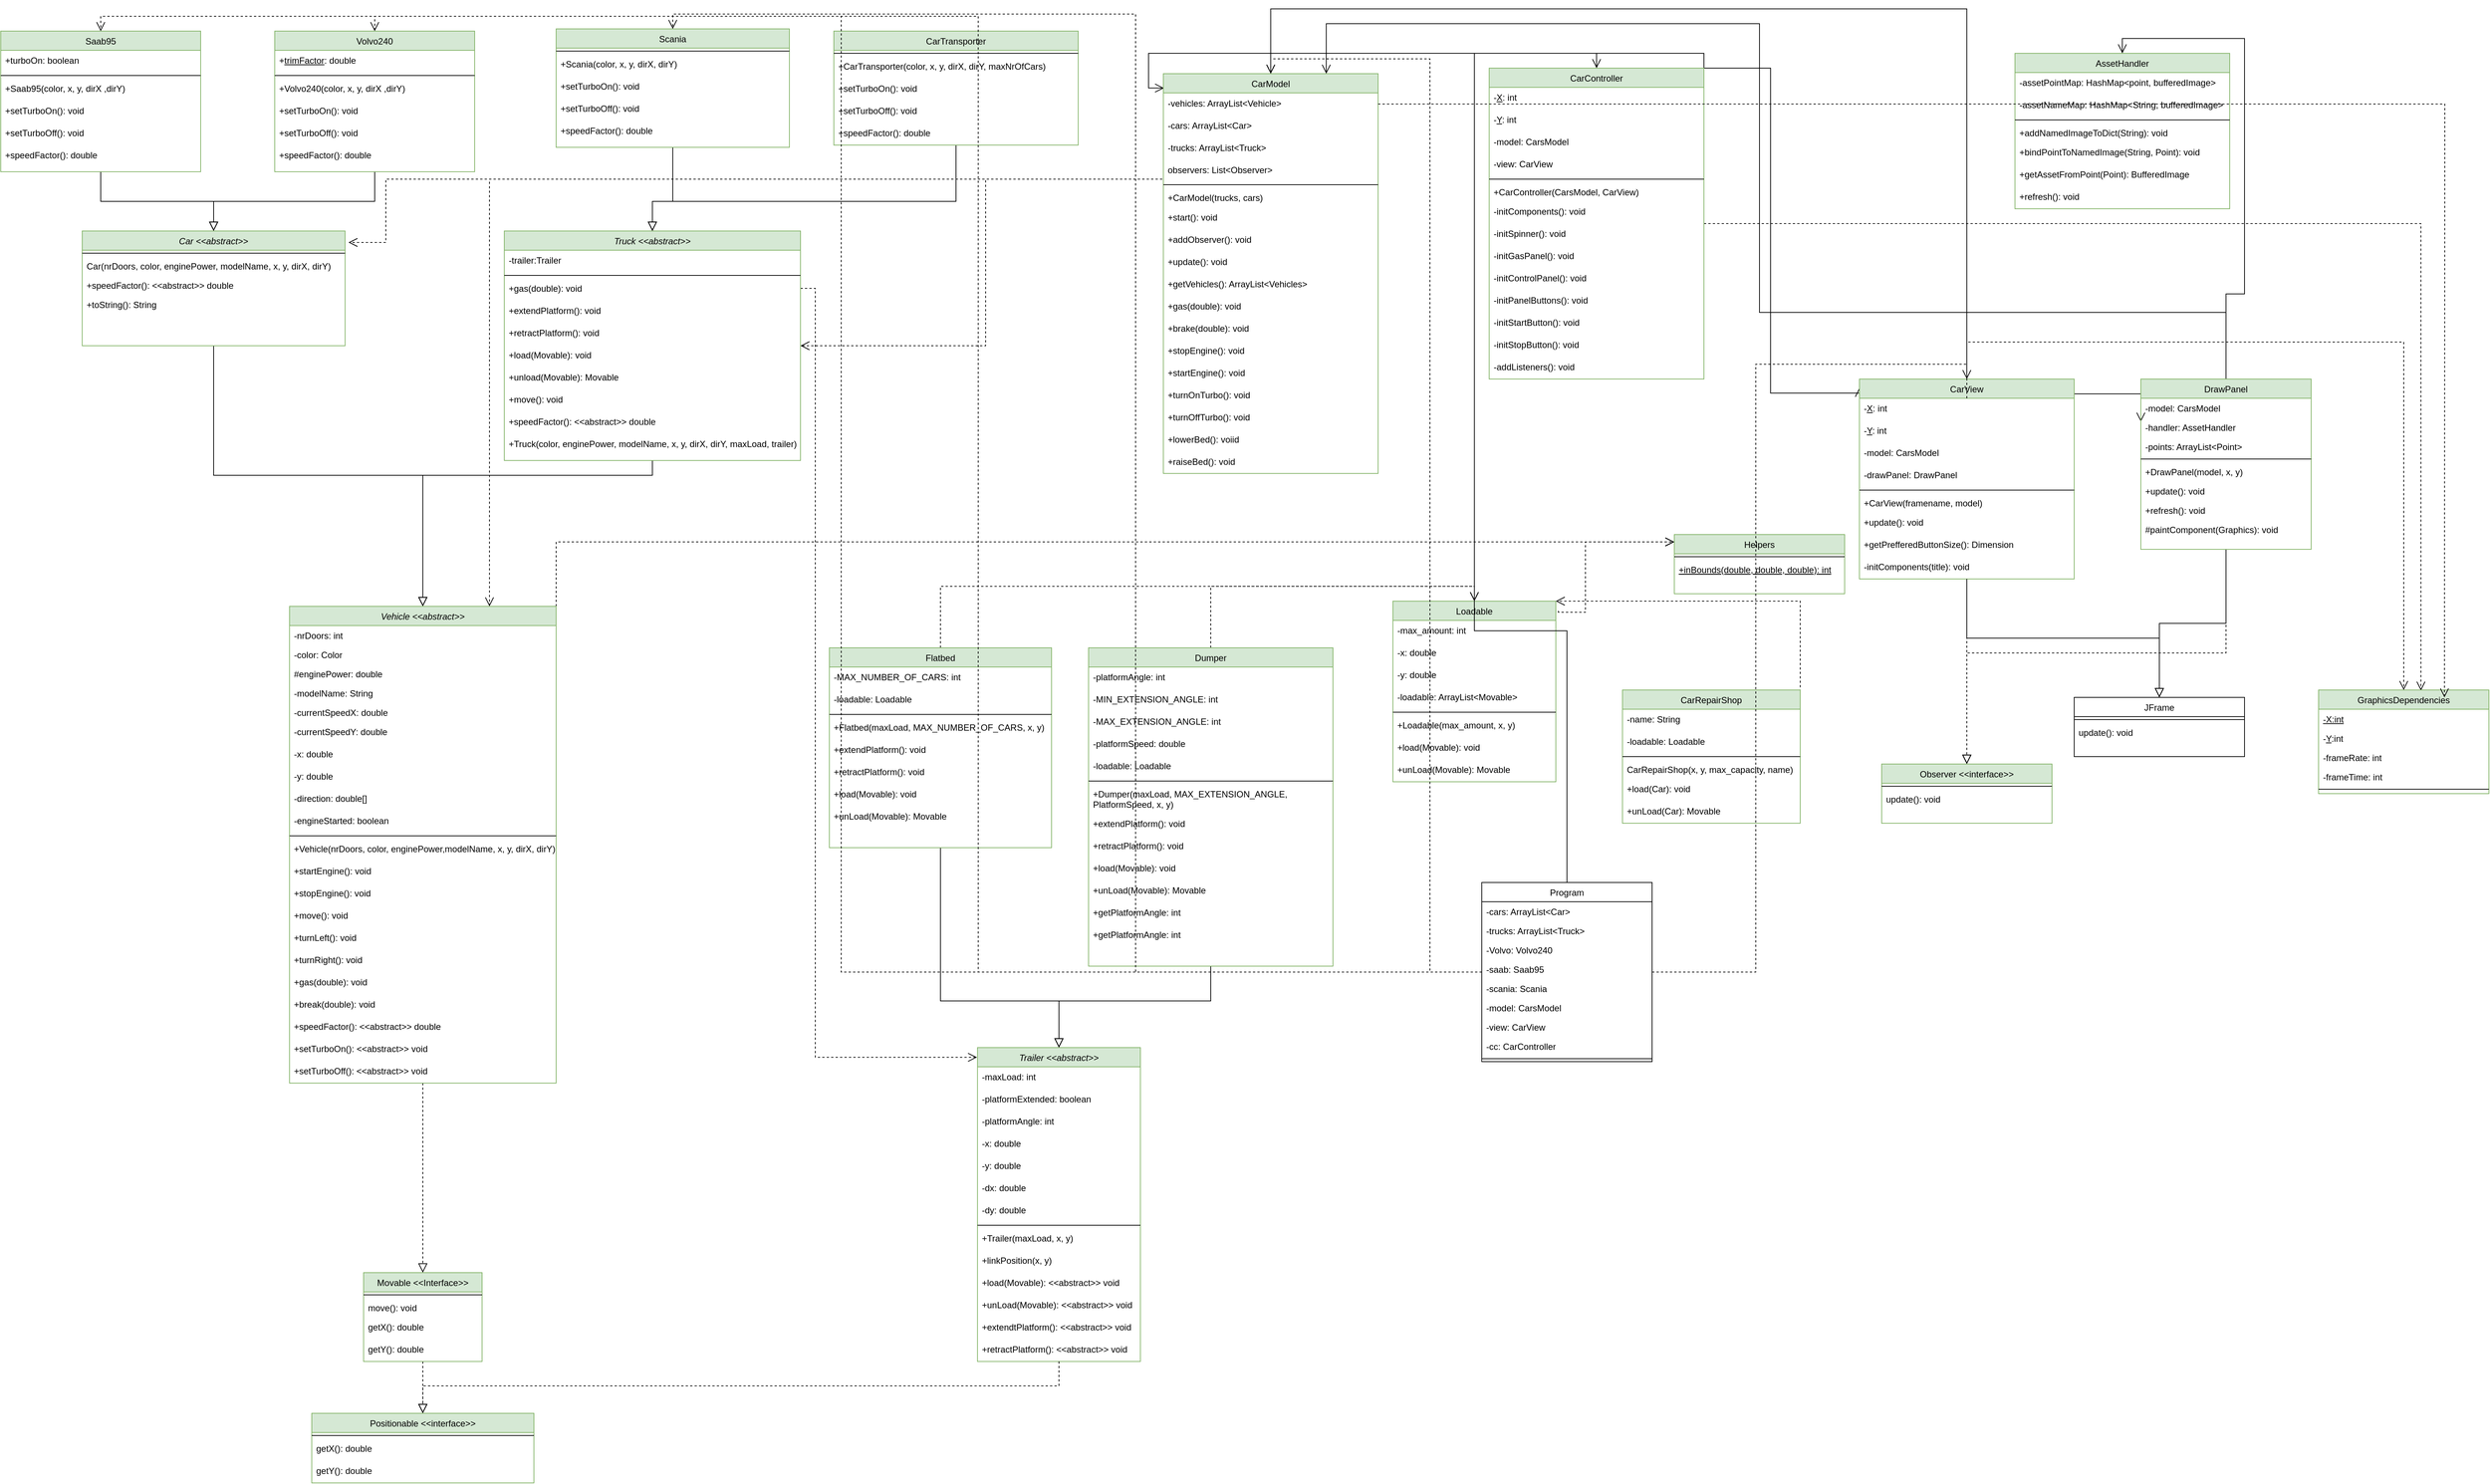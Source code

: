 <mxfile version="20.6.1" type="device"><diagram id="C5RBs43oDa-KdzZeNtuy" name="Page-1"><mxGraphModel dx="3415" dy="2110" grid="1" gridSize="10" guides="1" tooltips="1" connect="1" arrows="1" fold="1" page="1" pageScale="1" pageWidth="1169" pageHeight="1654" math="0" shadow="0"><root><mxCell id="WIyWlLk6GJQsqaUBKTNV-0"/><mxCell id="WIyWlLk6GJQsqaUBKTNV-1" parent="WIyWlLk6GJQsqaUBKTNV-0"/><mxCell id="d_ECryUN48O2CMxgUKPw-109" style="edgeStyle=orthogonalEdgeStyle;shape=connector;rounded=0;orthogonalLoop=1;jettySize=auto;html=1;exitX=0.5;exitY=1;exitDx=0;exitDy=0;entryX=0.5;entryY=0;entryDx=0;entryDy=0;labelBackgroundColor=default;strokeColor=default;fontFamily=Helvetica;fontSize=12;fontColor=default;endArrow=block;endFill=0;endSize=10;snapToPoint=1;dashed=1;" parent="WIyWlLk6GJQsqaUBKTNV-1" source="zkfFHV4jXpPFQw0GAbJ--0" target="d_ECryUN48O2CMxgUKPw-86" edge="1"><mxGeometry relative="1" as="geometry"/></mxCell><mxCell id="zkfFHV4jXpPFQw0GAbJ--0" value="Movable &lt;&lt;Interface&gt;&gt;" style="swimlane;fontStyle=0;align=center;verticalAlign=top;childLayout=stackLayout;horizontal=1;startSize=26;horizontalStack=0;resizeParent=1;resizeLast=0;collapsible=1;marginBottom=0;rounded=0;shadow=0;strokeWidth=1;snapToPoint=0;fixDash=0;autosize=0;fillColor=#d5e8d4;strokeColor=#82b366;" parent="WIyWlLk6GJQsqaUBKTNV-1" vertex="1"><mxGeometry x="540" y="1727" width="160" height="120" as="geometry"><mxRectangle x="230" y="120" width="160" height="26" as="alternateBounds"/></mxGeometry></mxCell><mxCell id="zkfFHV4jXpPFQw0GAbJ--4" value="" style="line;html=1;strokeWidth=1;align=left;verticalAlign=middle;spacingTop=-1;spacingLeft=3;spacingRight=3;rotatable=0;labelPosition=right;points=[];portConstraint=eastwest;snapToPoint=0;fixDash=0;autosize=0;" parent="zkfFHV4jXpPFQw0GAbJ--0" vertex="1"><mxGeometry y="26" width="160" height="8" as="geometry"/></mxCell><mxCell id="zkfFHV4jXpPFQw0GAbJ--2" value="move(): void" style="text;align=left;verticalAlign=top;spacingLeft=4;spacingRight=4;overflow=hidden;rotatable=0;points=[[0,0.5],[1,0.5]];portConstraint=eastwest;rounded=0;shadow=0;html=0;snapToPoint=0;fixDash=0;autosize=0;" parent="zkfFHV4jXpPFQw0GAbJ--0" vertex="1"><mxGeometry y="34" width="160" height="26" as="geometry"/></mxCell><mxCell id="WkKqartkFPZRH1EWt6kS-5" value="getX(): double" style="text;html=1;align=left;verticalAlign=top;resizable=0;points=[];autosize=0;strokeColor=none;fillColor=none;spacingLeft=4;spacingRight=4;snapToPoint=0;fixDash=0;" parent="zkfFHV4jXpPFQw0GAbJ--0" vertex="1"><mxGeometry y="60" width="160" height="30" as="geometry"/></mxCell><mxCell id="WkKqartkFPZRH1EWt6kS-6" value="getY(): double" style="text;html=1;align=left;verticalAlign=top;resizable=0;points=[];autosize=0;strokeColor=none;fillColor=none;spacingLeft=4;spacingRight=4;snapToPoint=0;fixDash=0;" parent="zkfFHV4jXpPFQw0GAbJ--0" vertex="1"><mxGeometry y="90" width="160" height="30" as="geometry"/></mxCell><mxCell id="d_ECryUN48O2CMxgUKPw-32" style="edgeStyle=orthogonalEdgeStyle;rounded=0;orthogonalLoop=1;jettySize=auto;html=1;exitX=0.5;exitY=1;exitDx=0;exitDy=0;entryX=0.5;entryY=0;entryDx=0;entryDy=0;fontFamily=Helvetica;fontSize=12;fontColor=default;endArrow=block;endFill=0;endSize=10;snapToPoint=1;" parent="WIyWlLk6GJQsqaUBKTNV-1" source="zkfFHV4jXpPFQw0GAbJ--6" target="zkfFHV4jXpPFQw0GAbJ--17" edge="1"><mxGeometry relative="1" as="geometry"><Array as="points"><mxPoint x="337" y="650"/><mxPoint x="620" y="650"/></Array></mxGeometry></mxCell><mxCell id="zkfFHV4jXpPFQw0GAbJ--6" value="Car &lt;&lt;abstract&gt;&gt;" style="swimlane;fontStyle=2;align=center;verticalAlign=top;childLayout=stackLayout;horizontal=1;startSize=26;horizontalStack=0;resizeParent=1;resizeLast=0;collapsible=1;marginBottom=0;rounded=0;shadow=0;strokeWidth=1;snapToPoint=0;fixDash=0;autosize=0;fillColor=#d5e8d4;strokeColor=#82b366;" parent="WIyWlLk6GJQsqaUBKTNV-1" vertex="1"><mxGeometry x="160" y="320" width="355" height="155" as="geometry"><mxRectangle x="130" y="380" width="160" height="26" as="alternateBounds"/></mxGeometry></mxCell><mxCell id="zkfFHV4jXpPFQw0GAbJ--9" value="" style="line;html=1;strokeWidth=1;align=left;verticalAlign=middle;spacingTop=-1;spacingLeft=3;spacingRight=3;rotatable=0;labelPosition=right;points=[];portConstraint=eastwest;snapToPoint=0;fixDash=0;autosize=0;" parent="zkfFHV4jXpPFQw0GAbJ--6" vertex="1"><mxGeometry y="26" width="355" height="8" as="geometry"/></mxCell><mxCell id="d_ECryUN48O2CMxgUKPw-69" value="Car(nrDoors, color, enginePower, modelName, x, y, dirX, dirY)" style="text;align=left;verticalAlign=top;spacingLeft=4;spacingRight=4;overflow=hidden;rotatable=0;points=[[0,0.5],[1,0.5]];portConstraint=eastwest;rounded=0;shadow=0;html=0;snapToPoint=0;fixDash=0;autosize=0;" parent="zkfFHV4jXpPFQw0GAbJ--6" vertex="1"><mxGeometry y="34" width="355" height="26" as="geometry"/></mxCell><mxCell id="zkfFHV4jXpPFQw0GAbJ--7" value="+speedFactor(): &lt;&lt;abstract&gt;&gt; double" style="text;align=left;verticalAlign=top;spacingLeft=4;spacingRight=4;overflow=hidden;rotatable=0;points=[[0,0.5],[1,0.5]];portConstraint=eastwest;snapToPoint=0;fixDash=0;autosize=0;" parent="zkfFHV4jXpPFQw0GAbJ--6" vertex="1"><mxGeometry y="60" width="355" height="26" as="geometry"/></mxCell><mxCell id="zkfFHV4jXpPFQw0GAbJ--8" value="+toString(): String" style="text;align=left;verticalAlign=top;spacingLeft=4;spacingRight=4;overflow=hidden;rotatable=0;points=[[0,0.5],[1,0.5]];portConstraint=eastwest;rounded=0;shadow=0;html=0;snapToPoint=0;fixDash=0;autosize=0;" parent="zkfFHV4jXpPFQw0GAbJ--6" vertex="1"><mxGeometry y="86" width="355" height="26" as="geometry"/></mxCell><mxCell id="d_ECryUN48O2CMxgUKPw-31" style="edgeStyle=orthogonalEdgeStyle;rounded=0;orthogonalLoop=1;jettySize=auto;html=1;exitX=0.5;exitY=1;exitDx=0;exitDy=0;fontFamily=Helvetica;fontSize=12;fontColor=default;endArrow=block;endFill=0;endSize=10;entryX=0.5;entryY=0;entryDx=0;entryDy=0;snapToPoint=1;" parent="WIyWlLk6GJQsqaUBKTNV-1" source="zkfFHV4jXpPFQw0GAbJ--13" target="zkfFHV4jXpPFQw0GAbJ--17" edge="1"><mxGeometry relative="1" as="geometry"><mxPoint x="630" y="40" as="targetPoint"/><Array as="points"><mxPoint x="930" y="650"/><mxPoint x="620" y="650"/></Array></mxGeometry></mxCell><mxCell id="d_ECryUN48O2CMxgUKPw-117" style="edgeStyle=orthogonalEdgeStyle;shape=connector;rounded=0;orthogonalLoop=1;jettySize=auto;html=1;exitX=1;exitY=0.25;exitDx=0;exitDy=0;labelBackgroundColor=default;strokeColor=default;fontFamily=Helvetica;fontSize=12;fontColor=default;endArrow=open;endFill=0;endSize=10;dashed=1;entryX=-0.003;entryY=0.031;entryDx=0;entryDy=0;entryPerimeter=0;" parent="WIyWlLk6GJQsqaUBKTNV-1" source="zkfFHV4jXpPFQw0GAbJ--13" target="WkKqartkFPZRH1EWt6kS-56" edge="1"><mxGeometry relative="1" as="geometry"><mxPoint x="1260" y="330" as="targetPoint"/><Array as="points"><mxPoint x="1150" y="397"/><mxPoint x="1150" y="1436"/></Array></mxGeometry></mxCell><mxCell id="zkfFHV4jXpPFQw0GAbJ--13" value="Truck &lt;&lt;abstract&gt;&gt;" style="swimlane;fontStyle=2;align=center;verticalAlign=top;childLayout=stackLayout;horizontal=1;startSize=26;horizontalStack=0;resizeParent=1;resizeLast=0;collapsible=1;marginBottom=0;rounded=0;shadow=0;strokeWidth=1;snapToPoint=0;fixDash=0;autosize=0;fillColor=#d5e8d4;strokeColor=#82b366;" parent="WIyWlLk6GJQsqaUBKTNV-1" vertex="1"><mxGeometry x="730" y="320" width="400" height="310" as="geometry"><mxRectangle x="340" y="380" width="170" height="26" as="alternateBounds"/></mxGeometry></mxCell><mxCell id="61yLnHku6cSaNoh_T-9S-6" value="-trailer:Trailer" style="text;html=1;align=left;verticalAlign=top;resizable=0;points=[];autosize=0;strokeColor=none;fillColor=none;spacingLeft=4;spacingRight=4;snapToPoint=0;fixDash=0;" parent="zkfFHV4jXpPFQw0GAbJ--13" vertex="1"><mxGeometry y="26" width="400" height="30" as="geometry"/></mxCell><mxCell id="zkfFHV4jXpPFQw0GAbJ--15" value="" style="line;html=1;strokeWidth=1;align=left;verticalAlign=middle;spacingTop=-1;spacingLeft=3;spacingRight=3;rotatable=0;labelPosition=right;points=[];portConstraint=eastwest;snapToPoint=0;fixDash=0;autosize=0;" parent="zkfFHV4jXpPFQw0GAbJ--13" vertex="1"><mxGeometry y="56" width="400" height="8" as="geometry"/></mxCell><mxCell id="WkKqartkFPZRH1EWt6kS-4" value="+gas(double): void" style="text;html=1;align=left;verticalAlign=top;resizable=0;points=[];autosize=0;strokeColor=none;fillColor=none;spacingLeft=4;spacingRight=4;snapToPoint=0;fixDash=0;" parent="zkfFHV4jXpPFQw0GAbJ--13" vertex="1"><mxGeometry y="64" width="400" height="30" as="geometry"/></mxCell><mxCell id="WkKqartkFPZRH1EWt6kS-1" value="+extendPlatform(): void" style="text;html=1;resizable=0;autosize=0;align=left;verticalAlign=top;points=[];fillColor=none;strokeColor=none;rounded=0;spacingLeft=4;spacingRight=4;snapToPoint=0;fixDash=0;" parent="zkfFHV4jXpPFQw0GAbJ--13" vertex="1"><mxGeometry y="94" width="400" height="30" as="geometry"/></mxCell><mxCell id="WkKqartkFPZRH1EWt6kS-54" value="+retractPlatform(): void" style="text;html=1;align=left;verticalAlign=top;resizable=0;points=[];autosize=0;strokeColor=none;fillColor=none;spacingLeft=4;spacingRight=4;snapToPoint=0;fixDash=0;" parent="zkfFHV4jXpPFQw0GAbJ--13" vertex="1"><mxGeometry y="124" width="400" height="30" as="geometry"/></mxCell><mxCell id="61yLnHku6cSaNoh_T-9S-7" value="+load(Movable): void" style="text;html=1;align=left;verticalAlign=top;resizable=0;points=[];autosize=0;strokeColor=none;fillColor=none;spacingLeft=4;spacingRight=4;snapToPoint=0;fixDash=0;" parent="zkfFHV4jXpPFQw0GAbJ--13" vertex="1"><mxGeometry y="154" width="400" height="30" as="geometry"/></mxCell><mxCell id="61yLnHku6cSaNoh_T-9S-9" value="+unload(Movable): Movable" style="text;html=1;align=left;verticalAlign=top;resizable=0;points=[];autosize=0;strokeColor=none;fillColor=none;spacingLeft=4;spacingRight=4;snapToPoint=0;fixDash=0;" parent="zkfFHV4jXpPFQw0GAbJ--13" vertex="1"><mxGeometry y="184" width="400" height="30" as="geometry"/></mxCell><mxCell id="WkKqartkFPZRH1EWt6kS-53" value="+move(): void" style="text;html=1;align=left;verticalAlign=top;resizable=0;points=[];autosize=0;strokeColor=none;fillColor=none;spacingLeft=4;spacingRight=4;snapToPoint=0;fixDash=0;" parent="zkfFHV4jXpPFQw0GAbJ--13" vertex="1"><mxGeometry y="214" width="400" height="30" as="geometry"/></mxCell><mxCell id="WkKqartkFPZRH1EWt6kS-55" value="+speedFactor(): &amp;lt;&amp;lt;abstract&amp;gt;&amp;gt; double" style="text;html=1;align=left;verticalAlign=top;resizable=0;points=[];autosize=0;strokeColor=none;fillColor=none;spacingLeft=4;spacingRight=4;snapToPoint=0;fixDash=0;" parent="zkfFHV4jXpPFQw0GAbJ--13" vertex="1"><mxGeometry y="244" width="400" height="30" as="geometry"/></mxCell><mxCell id="61yLnHku6cSaNoh_T-9S-15" value="+Truck(color, enginePower, modelName, x, y, dirX, dirY, maxLoad, trailer)" style="text;html=1;align=left;verticalAlign=top;resizable=0;points=[];autosize=0;strokeColor=none;fillColor=none;spacingLeft=4;spacingRight=4;snapToPoint=0;fixDash=0;" parent="zkfFHV4jXpPFQw0GAbJ--13" vertex="1"><mxGeometry y="274" width="400" height="30" as="geometry"/></mxCell><mxCell id="d_ECryUN48O2CMxgUKPw-0" style="edgeStyle=orthogonalEdgeStyle;rounded=0;orthogonalLoop=1;jettySize=auto;html=1;exitX=0.5;exitY=1;exitDx=0;exitDy=0;entryX=0.5;entryY=0;entryDx=0;entryDy=0;dashed=1;endArrow=block;endFill=0;endSize=10;snapToPoint=1;" parent="WIyWlLk6GJQsqaUBKTNV-1" source="zkfFHV4jXpPFQw0GAbJ--17" target="zkfFHV4jXpPFQw0GAbJ--0" edge="1"><mxGeometry relative="1" as="geometry"/></mxCell><mxCell id="61yLnHku6cSaNoh_T-9S-30" style="edgeStyle=orthogonalEdgeStyle;rounded=0;orthogonalLoop=1;jettySize=auto;html=1;exitX=1;exitY=0;exitDx=0;exitDy=0;dashed=1;endArrow=open;endFill=0;endSize=10;" parent="WIyWlLk6GJQsqaUBKTNV-1" source="zkfFHV4jXpPFQw0GAbJ--17" edge="1"><mxGeometry relative="1" as="geometry"><mxPoint x="2310" y="740" as="targetPoint"/><Array as="points"><mxPoint x="800" y="740"/></Array></mxGeometry></mxCell><mxCell id="zkfFHV4jXpPFQw0GAbJ--17" value="Vehicle &lt;&lt;abstract&gt;&gt;" style="swimlane;fontStyle=2;align=center;verticalAlign=top;childLayout=stackLayout;horizontal=1;startSize=26;horizontalStack=0;resizeParent=1;resizeLast=0;collapsible=1;marginBottom=0;rounded=0;shadow=0;strokeWidth=1;snapToPoint=0;fixDash=0;autosize=1;fillColor=#d5e8d4;strokeColor=#82b366;" parent="WIyWlLk6GJQsqaUBKTNV-1" vertex="1"><mxGeometry x="440" y="827" width="360" height="644" as="geometry"><mxRectangle x="550" y="140" width="160" height="26" as="alternateBounds"/></mxGeometry></mxCell><mxCell id="zkfFHV4jXpPFQw0GAbJ--18" value="-nrDoors: int" style="text;align=left;verticalAlign=top;spacingLeft=4;spacingRight=4;overflow=hidden;rotatable=0;points=[[0,0.5],[1,0.5]];portConstraint=eastwest;html=1;fixDash=0;container=0;expand=1;autosize=0;resizable=0;snapToPoint=0;" parent="zkfFHV4jXpPFQw0GAbJ--17" vertex="1"><mxGeometry y="26" width="360" height="26" as="geometry"/></mxCell><mxCell id="zkfFHV4jXpPFQw0GAbJ--19" value="-color: Color" style="text;align=left;verticalAlign=top;spacingLeft=4;spacingRight=4;overflow=hidden;rotatable=0;points=[[0,0.5],[1,0.5]];portConstraint=eastwest;rounded=0;shadow=0;html=1;autosize=0;resizable=0;snapToPoint=0;fixDash=0;" parent="zkfFHV4jXpPFQw0GAbJ--17" vertex="1"><mxGeometry y="52" width="360" height="26" as="geometry"/></mxCell><mxCell id="zkfFHV4jXpPFQw0GAbJ--20" value="#enginePower: double" style="text;align=left;verticalAlign=top;spacingLeft=4;spacingRight=4;overflow=hidden;rotatable=0;points=[[0,0.5],[1,0.5]];portConstraint=eastwest;rounded=0;shadow=0;html=1;autosize=0;resizable=0;snapToPoint=0;fixDash=0;" parent="zkfFHV4jXpPFQw0GAbJ--17" vertex="1"><mxGeometry y="78" width="360" height="26" as="geometry"/></mxCell><mxCell id="zkfFHV4jXpPFQw0GAbJ--21" value="-modelName: String" style="text;align=left;verticalAlign=top;spacingLeft=4;spacingRight=4;overflow=hidden;rotatable=0;points=[[0,0.5],[1,0.5]];portConstraint=eastwest;rounded=0;shadow=0;html=1;autosize=0;resizable=0;snapToPoint=0;fixDash=0;" parent="zkfFHV4jXpPFQw0GAbJ--17" vertex="1"><mxGeometry y="104" width="360" height="26" as="geometry"/></mxCell><mxCell id="zkfFHV4jXpPFQw0GAbJ--22" value="-currentSpeedX: double" style="text;align=left;verticalAlign=top;spacingLeft=4;spacingRight=4;overflow=hidden;rotatable=0;points=[[0,0.5],[1,0.5]];portConstraint=eastwest;rounded=0;shadow=0;html=1;autosize=0;resizable=0;snapToPoint=0;fixDash=0;" parent="zkfFHV4jXpPFQw0GAbJ--17" vertex="1"><mxGeometry y="130" width="360" height="26" as="geometry"/></mxCell><mxCell id="WkKqartkFPZRH1EWt6kS-7" value="-currentSpeedY: double" style="text;align=left;verticalAlign=top;resizable=0;points=[];autosize=0;strokeColor=none;fillColor=none;spacingLeft=4;spacingRight=4;rounded=0;shadow=0;html=1;snapToPoint=0;fixDash=0;" parent="zkfFHV4jXpPFQw0GAbJ--17" vertex="1"><mxGeometry y="156" width="360" height="30" as="geometry"/></mxCell><mxCell id="WkKqartkFPZRH1EWt6kS-8" value="-x: double" style="text;html=1;align=left;verticalAlign=top;resizable=0;points=[];autosize=0;strokeColor=none;fillColor=none;spacingLeft=4;spacingRight=4;snapToPoint=0;fixDash=0;" parent="zkfFHV4jXpPFQw0GAbJ--17" vertex="1"><mxGeometry y="186" width="360" height="30" as="geometry"/></mxCell><mxCell id="WkKqartkFPZRH1EWt6kS-9" value="-y: double" style="text;html=1;align=left;verticalAlign=top;resizable=0;points=[];autosize=0;strokeColor=none;fillColor=none;spacingLeft=4;spacingRight=4;snapToPoint=0;fixDash=0;" parent="zkfFHV4jXpPFQw0GAbJ--17" vertex="1"><mxGeometry y="216" width="360" height="30" as="geometry"/></mxCell><mxCell id="WkKqartkFPZRH1EWt6kS-10" value="-direction: double[]" style="text;html=1;align=left;verticalAlign=top;resizable=0;points=[];autosize=0;strokeColor=none;fillColor=none;spacingLeft=4;spacingRight=4;snapToPoint=0;fixDash=0;" parent="zkfFHV4jXpPFQw0GAbJ--17" vertex="1"><mxGeometry y="246" width="360" height="30" as="geometry"/></mxCell><mxCell id="61yLnHku6cSaNoh_T-9S-10" value="-engineStarted: boolean" style="text;html=1;align=left;verticalAlign=top;resizable=0;points=[];autosize=0;strokeColor=none;fillColor=none;spacingLeft=4;spacingRight=4;snapToPoint=0;fixDash=0;" parent="zkfFHV4jXpPFQw0GAbJ--17" vertex="1"><mxGeometry y="276" width="360" height="30" as="geometry"/></mxCell><mxCell id="zkfFHV4jXpPFQw0GAbJ--23" value="" style="line;html=1;strokeWidth=1;align=left;verticalAlign=middle;spacingTop=-1;spacingLeft=3;spacingRight=3;rotatable=0;labelPosition=right;points=[];portConstraint=eastwest;snapToPoint=0;fixDash=0;autosize=0;" parent="zkfFHV4jXpPFQw0GAbJ--17" vertex="1"><mxGeometry y="306" width="360" height="8" as="geometry"/></mxCell><mxCell id="61yLnHku6cSaNoh_T-9S-13" value="+Vehicle(nrDoors, color, enginePower,modelName, x, y, dirX, dirY)" style="text;html=1;align=left;verticalAlign=top;resizable=0;points=[];autosize=1;strokeColor=none;fillColor=none;spacingLeft=4;spacingRight=4;snapToPoint=0;fixDash=0;" parent="zkfFHV4jXpPFQw0GAbJ--17" vertex="1"><mxGeometry y="314" width="360" height="30" as="geometry"/></mxCell><mxCell id="WkKqartkFPZRH1EWt6kS-11" value="+startEngine(): void" style="text;html=1;align=left;verticalAlign=top;resizable=0;points=[];autosize=0;strokeColor=none;fillColor=none;spacingLeft=4;spacingRight=4;snapToPoint=0;fixDash=0;" parent="zkfFHV4jXpPFQw0GAbJ--17" vertex="1"><mxGeometry y="344" width="360" height="30" as="geometry"/></mxCell><mxCell id="WkKqartkFPZRH1EWt6kS-20" value="+stopEngine(): void" style="text;html=1;align=left;verticalAlign=top;resizable=0;points=[];autosize=0;strokeColor=none;fillColor=none;spacingLeft=4;spacingRight=4;snapToPoint=0;fixDash=0;" parent="zkfFHV4jXpPFQw0GAbJ--17" vertex="1"><mxGeometry y="374" width="360" height="30" as="geometry"/></mxCell><mxCell id="WkKqartkFPZRH1EWt6kS-21" value="+move(): void" style="text;html=1;align=left;verticalAlign=top;resizable=0;points=[];autosize=0;strokeColor=none;fillColor=none;spacingLeft=4;spacingRight=4;snapToPoint=0;fixDash=0;" parent="zkfFHV4jXpPFQw0GAbJ--17" vertex="1"><mxGeometry y="404" width="360" height="30" as="geometry"/></mxCell><mxCell id="WkKqartkFPZRH1EWt6kS-22" value="+turnLeft(): void" style="text;html=1;align=left;verticalAlign=top;resizable=0;points=[];autosize=0;strokeColor=none;fillColor=none;spacingLeft=4;spacingRight=4;snapToPoint=0;fixDash=0;" parent="zkfFHV4jXpPFQw0GAbJ--17" vertex="1"><mxGeometry y="434" width="360" height="30" as="geometry"/></mxCell><mxCell id="WkKqartkFPZRH1EWt6kS-23" value="+turnRight(): void" style="text;html=1;align=left;verticalAlign=top;resizable=0;points=[];autosize=0;strokeColor=none;fillColor=none;spacingLeft=4;spacingRight=4;snapToPoint=0;fixDash=0;" parent="zkfFHV4jXpPFQw0GAbJ--17" vertex="1"><mxGeometry y="464" width="360" height="30" as="geometry"/></mxCell><mxCell id="WkKqartkFPZRH1EWt6kS-26" value="+gas(double): void" style="text;html=1;align=left;verticalAlign=top;resizable=0;points=[];autosize=0;strokeColor=none;fillColor=none;spacingLeft=4;spacingRight=4;snapToPoint=0;fixDash=0;" parent="zkfFHV4jXpPFQw0GAbJ--17" vertex="1"><mxGeometry y="494" width="360" height="30" as="geometry"/></mxCell><mxCell id="WkKqartkFPZRH1EWt6kS-27" value="+break(double): void" style="text;html=1;align=left;verticalAlign=top;resizable=0;points=[];autosize=0;strokeColor=none;fillColor=none;spacingLeft=4;spacingRight=4;snapToPoint=0;fixDash=0;" parent="zkfFHV4jXpPFQw0GAbJ--17" vertex="1"><mxGeometry y="524" width="360" height="30" as="geometry"/></mxCell><mxCell id="WkKqartkFPZRH1EWt6kS-52" value="+speedFactor(): &amp;lt;&amp;lt;abstract&amp;gt;&amp;gt; double" style="text;html=1;align=left;verticalAlign=top;resizable=0;points=[];autosize=0;strokeColor=none;fillColor=none;spacingLeft=4;spacingRight=4;snapToPoint=0;fixDash=0;" parent="zkfFHV4jXpPFQw0GAbJ--17" vertex="1"><mxGeometry y="554" width="360" height="30" as="geometry"/></mxCell><mxCell id="61yLnHku6cSaNoh_T-9S-11" value="+setTurboOn(): &amp;lt;&amp;lt;abstract&amp;gt;&amp;gt; void" style="text;html=1;align=left;verticalAlign=top;resizable=0;points=[];autosize=0;strokeColor=none;fillColor=none;spacingLeft=4;spacingRight=4;snapToPoint=0;fixDash=0;" parent="zkfFHV4jXpPFQw0GAbJ--17" vertex="1"><mxGeometry y="584" width="360" height="30" as="geometry"/></mxCell><mxCell id="61yLnHku6cSaNoh_T-9S-12" value="+setTurboOff(): &amp;lt;&amp;lt;abstract&amp;gt;&amp;gt; void" style="text;html=1;align=left;verticalAlign=top;resizable=0;points=[];autosize=0;strokeColor=none;fillColor=none;spacingLeft=4;spacingRight=4;snapToPoint=0;fixDash=0;" parent="zkfFHV4jXpPFQw0GAbJ--17" vertex="1"><mxGeometry y="614" width="360" height="30" as="geometry"/></mxCell><mxCell id="WkKqartkFPZRH1EWt6kS-56" value="Trailer &lt;&lt;abstract&gt;&gt;" style="swimlane;fontStyle=2;align=center;verticalAlign=top;childLayout=stackLayout;horizontal=1;startSize=26;horizontalStack=0;resizeParent=1;resizeLast=0;collapsible=1;marginBottom=0;rounded=0;shadow=0;strokeWidth=1;snapToPoint=0;fixDash=0;autosize=0;fillColor=#d5e8d4;strokeColor=#82b366;" parent="WIyWlLk6GJQsqaUBKTNV-1" vertex="1"><mxGeometry x="1369" y="1423" width="220" height="424" as="geometry"><mxRectangle x="340" y="380" width="170" height="26" as="alternateBounds"/></mxGeometry></mxCell><mxCell id="WkKqartkFPZRH1EWt6kS-58" value="-maxLoad: int" style="text;html=1;align=left;verticalAlign=top;resizable=0;points=[];autosize=0;strokeColor=none;fillColor=none;spacingLeft=4;spacingRight=4;snapToPoint=0;fixDash=0;" parent="WkKqartkFPZRH1EWt6kS-56" vertex="1"><mxGeometry y="26" width="220" height="30" as="geometry"/></mxCell><mxCell id="WkKqartkFPZRH1EWt6kS-63" value="-platformExtended: boolean" style="text;html=1;align=left;verticalAlign=top;resizable=0;points=[];autosize=0;strokeColor=none;fillColor=none;spacingLeft=4;spacingRight=4;snapToPoint=0;fixDash=0;" parent="WkKqartkFPZRH1EWt6kS-56" vertex="1"><mxGeometry y="56" width="220" height="30" as="geometry"/></mxCell><mxCell id="WkKqartkFPZRH1EWt6kS-64" value="-platformAngle: int" style="text;html=1;align=left;verticalAlign=top;resizable=0;points=[];autosize=0;strokeColor=none;fillColor=none;spacingLeft=4;spacingRight=4;snapToPoint=0;fixDash=0;" parent="WkKqartkFPZRH1EWt6kS-56" vertex="1"><mxGeometry y="86" width="220" height="30" as="geometry"/></mxCell><mxCell id="61yLnHku6cSaNoh_T-9S-17" value="-x: double" style="text;html=1;align=left;verticalAlign=top;resizable=0;points=[];autosize=0;strokeColor=none;fillColor=none;spacingLeft=4;spacingRight=4;snapToPoint=0;fixDash=0;" parent="WkKqartkFPZRH1EWt6kS-56" vertex="1"><mxGeometry y="116" width="220" height="30" as="geometry"/></mxCell><mxCell id="61yLnHku6cSaNoh_T-9S-18" value="-y: double" style="text;html=1;align=left;verticalAlign=top;resizable=0;points=[];autosize=0;strokeColor=none;fillColor=none;spacingLeft=4;spacingRight=4;snapToPoint=0;fixDash=0;" parent="WkKqartkFPZRH1EWt6kS-56" vertex="1"><mxGeometry y="146" width="220" height="30" as="geometry"/></mxCell><mxCell id="61yLnHku6cSaNoh_T-9S-20" value="-dx: double" style="text;html=1;align=left;verticalAlign=top;resizable=0;points=[];autosize=0;strokeColor=none;fillColor=none;spacingLeft=4;spacingRight=4;snapToPoint=0;fixDash=0;" parent="WkKqartkFPZRH1EWt6kS-56" vertex="1"><mxGeometry y="176" width="220" height="30" as="geometry"/></mxCell><mxCell id="61yLnHku6cSaNoh_T-9S-19" value="-dy: double" style="text;html=1;align=left;verticalAlign=top;resizable=0;points=[];autosize=0;strokeColor=none;fillColor=none;spacingLeft=4;spacingRight=4;snapToPoint=0;fixDash=0;" parent="WkKqartkFPZRH1EWt6kS-56" vertex="1"><mxGeometry y="206" width="220" height="30" as="geometry"/></mxCell><mxCell id="WkKqartkFPZRH1EWt6kS-57" value="" style="line;html=1;strokeWidth=1;align=left;verticalAlign=middle;spacingTop=-1;spacingLeft=3;spacingRight=3;rotatable=0;labelPosition=right;points=[];portConstraint=eastwest;snapToPoint=0;fixDash=0;autosize=0;" parent="WkKqartkFPZRH1EWt6kS-56" vertex="1"><mxGeometry y="236" width="220" height="8" as="geometry"/></mxCell><mxCell id="61yLnHku6cSaNoh_T-9S-21" value="+Trailer(maxLoad, x, y)" style="text;html=1;align=left;verticalAlign=top;resizable=0;points=[];autosize=0;strokeColor=none;fillColor=none;spacingLeft=4;spacingRight=4;snapToPoint=0;fixDash=0;" parent="WkKqartkFPZRH1EWt6kS-56" vertex="1"><mxGeometry y="244" width="220" height="30" as="geometry"/></mxCell><mxCell id="WkKqartkFPZRH1EWt6kS-65" value="+linkPosition(x, y)" style="text;html=1;align=left;verticalAlign=top;resizable=0;points=[];autosize=0;strokeColor=none;fillColor=none;spacingLeft=4;spacingRight=4;snapToPoint=0;fixDash=0;" parent="WkKqartkFPZRH1EWt6kS-56" vertex="1"><mxGeometry y="274" width="220" height="30" as="geometry"/></mxCell><mxCell id="WkKqartkFPZRH1EWt6kS-66" value="+load(Movable): &amp;lt;&amp;lt;abstract&amp;gt;&amp;gt; void" style="text;html=1;align=left;verticalAlign=top;resizable=0;points=[];autosize=0;strokeColor=none;fillColor=none;spacingLeft=4;spacingRight=4;snapToPoint=0;fixDash=0;" parent="WkKqartkFPZRH1EWt6kS-56" vertex="1"><mxGeometry y="304" width="220" height="30" as="geometry"/></mxCell><mxCell id="61yLnHku6cSaNoh_T-9S-22" value="+unLoad(Movable): &amp;lt;&amp;lt;abstract&amp;gt;&amp;gt; void" style="text;html=1;align=left;verticalAlign=top;resizable=0;points=[];autosize=0;strokeColor=none;fillColor=none;spacingLeft=4;spacingRight=4;snapToPoint=0;fixDash=0;" parent="WkKqartkFPZRH1EWt6kS-56" vertex="1"><mxGeometry y="334" width="220" height="30" as="geometry"/></mxCell><mxCell id="61yLnHku6cSaNoh_T-9S-23" value="+extendtPlatform(): &amp;lt;&amp;lt;abstract&amp;gt;&amp;gt; void" style="text;html=1;align=left;verticalAlign=top;resizable=0;points=[];autosize=0;strokeColor=none;fillColor=none;spacingLeft=4;spacingRight=4;snapToPoint=0;fixDash=0;" parent="WkKqartkFPZRH1EWt6kS-56" vertex="1"><mxGeometry y="364" width="220" height="30" as="geometry"/></mxCell><mxCell id="61yLnHku6cSaNoh_T-9S-24" value="+retractPlatform(): &amp;lt;&amp;lt;abstract&amp;gt;&amp;gt; void" style="text;html=1;align=left;verticalAlign=top;resizable=0;points=[];autosize=0;strokeColor=none;fillColor=none;spacingLeft=4;spacingRight=4;snapToPoint=0;fixDash=0;" parent="WkKqartkFPZRH1EWt6kS-56" vertex="1"><mxGeometry y="394" width="220" height="30" as="geometry"/></mxCell><mxCell id="d_ECryUN48O2CMxgUKPw-114" style="edgeStyle=orthogonalEdgeStyle;shape=connector;rounded=0;orthogonalLoop=1;jettySize=auto;html=1;exitX=0.5;exitY=1;exitDx=0;exitDy=0;labelBackgroundColor=default;strokeColor=default;fontFamily=Helvetica;fontSize=12;fontColor=default;endArrow=block;endFill=0;endSize=10;" parent="WIyWlLk6GJQsqaUBKTNV-1" source="d_ECryUN48O2CMxgUKPw-5" target="WkKqartkFPZRH1EWt6kS-56" edge="1"><mxGeometry relative="1" as="geometry"><Array as="points"><mxPoint x="1319" y="1360"/><mxPoint x="1479" y="1360"/></Array></mxGeometry></mxCell><mxCell id="61yLnHku6cSaNoh_T-9S-29" style="edgeStyle=orthogonalEdgeStyle;rounded=0;orthogonalLoop=1;jettySize=auto;html=1;exitX=0.5;exitY=0;exitDx=0;exitDy=0;dashed=1;endArrow=open;endFill=0;endSize=10;entryX=0.5;entryY=0;entryDx=0;entryDy=0;" parent="WIyWlLk6GJQsqaUBKTNV-1" source="d_ECryUN48O2CMxgUKPw-5" target="d_ECryUN48O2CMxgUKPw-37" edge="1"><mxGeometry relative="1" as="geometry"><mxPoint x="1820" y="430.0" as="targetPoint"/></mxGeometry></mxCell><mxCell id="d_ECryUN48O2CMxgUKPw-5" value="Flatbed" style="swimlane;fontStyle=0;align=center;verticalAlign=top;childLayout=stackLayout;horizontal=1;startSize=26;horizontalStack=0;resizeParent=1;resizeLast=0;collapsible=1;marginBottom=0;rounded=0;shadow=0;strokeWidth=1;snapToPoint=0;fixDash=0;autosize=1;fillColor=#d5e8d4;strokeColor=#82b366;" parent="WIyWlLk6GJQsqaUBKTNV-1" vertex="1"><mxGeometry x="1169" y="883" width="300" height="270" as="geometry"><mxRectangle x="340" y="380" width="170" height="26" as="alternateBounds"/></mxGeometry></mxCell><mxCell id="d_ECryUN48O2CMxgUKPw-6" value="-MAX_NUMBER_OF_CARS: int" style="text;html=1;align=left;verticalAlign=top;resizable=0;points=[];autosize=0;strokeColor=none;fillColor=none;spacingLeft=4;spacingRight=4;snapToPoint=0;fixDash=0;" parent="d_ECryUN48O2CMxgUKPw-5" vertex="1"><mxGeometry y="26" width="300" height="30" as="geometry"/></mxCell><mxCell id="d_ECryUN48O2CMxgUKPw-7" value="-loadable: Loadable" style="text;html=1;align=left;verticalAlign=top;resizable=0;points=[];autosize=0;strokeColor=none;fillColor=none;spacingLeft=4;spacingRight=4;snapToPoint=0;fixDash=0;" parent="d_ECryUN48O2CMxgUKPw-5" vertex="1"><mxGeometry y="56" width="300" height="30" as="geometry"/></mxCell><mxCell id="d_ECryUN48O2CMxgUKPw-9" value="" style="line;html=1;strokeWidth=1;align=left;verticalAlign=middle;spacingTop=-1;spacingLeft=3;spacingRight=3;rotatable=0;labelPosition=right;points=[];portConstraint=eastwest;snapToPoint=0;fixDash=0;autosize=0;" parent="d_ECryUN48O2CMxgUKPw-5" vertex="1"><mxGeometry y="86" width="300" height="8" as="geometry"/></mxCell><mxCell id="d_ECryUN48O2CMxgUKPw-95" value="+Flatbed(maxLoad, MAX_NUMBER_OF_CARS, x, y)" style="text;html=1;align=left;verticalAlign=top;resizable=0;points=[];autosize=1;strokeColor=none;fillColor=none;spacingLeft=4;spacingRight=4;snapToPoint=0;fixDash=0;" parent="d_ECryUN48O2CMxgUKPw-5" vertex="1"><mxGeometry y="94" width="300" height="30" as="geometry"/></mxCell><mxCell id="d_ECryUN48O2CMxgUKPw-10" value="+extendPlatform(): void" style="text;html=1;resizable=0;autosize=0;align=left;verticalAlign=top;points=[];fillColor=none;strokeColor=none;rounded=0;spacingLeft=4;spacingRight=4;snapToPoint=0;fixDash=0;" parent="d_ECryUN48O2CMxgUKPw-5" vertex="1"><mxGeometry y="124" width="300" height="30" as="geometry"/></mxCell><mxCell id="d_ECryUN48O2CMxgUKPw-11" value="+retractPlatform(): void" style="text;html=1;align=left;verticalAlign=top;resizable=0;points=[];autosize=0;strokeColor=none;fillColor=none;spacingLeft=4;spacingRight=4;snapToPoint=0;fixDash=0;" parent="d_ECryUN48O2CMxgUKPw-5" vertex="1"><mxGeometry y="154" width="300" height="30" as="geometry"/></mxCell><mxCell id="d_ECryUN48O2CMxgUKPw-12" value="+load(Movable): void" style="text;html=1;align=left;verticalAlign=top;resizable=0;points=[];autosize=0;strokeColor=none;fillColor=none;spacingLeft=4;spacingRight=4;snapToPoint=0;fixDash=0;" parent="d_ECryUN48O2CMxgUKPw-5" vertex="1"><mxGeometry y="184" width="300" height="30" as="geometry"/></mxCell><mxCell id="d_ECryUN48O2CMxgUKPw-13" value="+unLoad(Movable): Movable" style="text;html=1;align=left;verticalAlign=top;resizable=0;points=[];autosize=0;strokeColor=none;fillColor=none;spacingLeft=4;spacingRight=4;snapToPoint=0;fixDash=0;" parent="d_ECryUN48O2CMxgUKPw-5" vertex="1"><mxGeometry y="214" width="300" height="30" as="geometry"/></mxCell><mxCell id="d_ECryUN48O2CMxgUKPw-115" style="edgeStyle=orthogonalEdgeStyle;shape=connector;rounded=0;orthogonalLoop=1;jettySize=auto;html=1;exitX=0.5;exitY=1;exitDx=0;exitDy=0;labelBackgroundColor=default;strokeColor=default;fontFamily=Helvetica;fontSize=12;fontColor=default;endArrow=block;endFill=0;endSize=10;" parent="WIyWlLk6GJQsqaUBKTNV-1" source="d_ECryUN48O2CMxgUKPw-16" target="WkKqartkFPZRH1EWt6kS-56" edge="1"><mxGeometry relative="1" as="geometry"><Array as="points"><mxPoint x="1684" y="1360"/><mxPoint x="1479" y="1360"/></Array></mxGeometry></mxCell><mxCell id="61yLnHku6cSaNoh_T-9S-28" style="edgeStyle=orthogonalEdgeStyle;rounded=0;orthogonalLoop=1;jettySize=auto;html=1;exitX=0.5;exitY=0;exitDx=0;exitDy=0;entryX=0.5;entryY=0;entryDx=0;entryDy=0;dashed=1;endArrow=open;endFill=0;endSize=10;" parent="WIyWlLk6GJQsqaUBKTNV-1" source="d_ECryUN48O2CMxgUKPw-16" target="d_ECryUN48O2CMxgUKPw-37" edge="1"><mxGeometry relative="1" as="geometry"/></mxCell><mxCell id="d_ECryUN48O2CMxgUKPw-16" value="Dumper" style="swimlane;fontStyle=0;align=center;verticalAlign=top;childLayout=stackLayout;horizontal=1;startSize=26;horizontalStack=0;resizeParent=1;resizeLast=0;collapsible=1;marginBottom=0;rounded=0;shadow=0;strokeWidth=1;snapToPoint=0;fixDash=0;autosize=0;fillColor=#d5e8d4;strokeColor=#82b366;" parent="WIyWlLk6GJQsqaUBKTNV-1" vertex="1"><mxGeometry x="1519" y="883" width="330" height="430" as="geometry"><mxRectangle x="340" y="380" width="170" height="26" as="alternateBounds"/></mxGeometry></mxCell><mxCell id="d_ECryUN48O2CMxgUKPw-17" value="-platformAngle: int" style="text;html=1;align=left;verticalAlign=top;resizable=0;points=[];autosize=0;strokeColor=none;fillColor=none;spacingLeft=4;spacingRight=4;snapToPoint=0;fixDash=0;" parent="d_ECryUN48O2CMxgUKPw-16" vertex="1"><mxGeometry y="26" width="330" height="30" as="geometry"/></mxCell><mxCell id="d_ECryUN48O2CMxgUKPw-25" value="-MIN_EXTENSION_ANGLE: int" style="text;html=1;align=left;verticalAlign=top;resizable=0;points=[];autosize=0;strokeColor=none;fillColor=none;spacingLeft=4;spacingRight=4;snapToPoint=0;fixDash=0;" parent="d_ECryUN48O2CMxgUKPw-16" vertex="1"><mxGeometry y="56" width="330" height="30" as="geometry"/></mxCell><mxCell id="d_ECryUN48O2CMxgUKPw-24" value="-MAX_EXTENSION_ANGLE: int" style="text;html=1;align=left;verticalAlign=top;resizable=0;points=[];autosize=0;strokeColor=none;fillColor=none;spacingLeft=4;spacingRight=4;snapToPoint=0;fixDash=0;" parent="d_ECryUN48O2CMxgUKPw-16" vertex="1"><mxGeometry y="86" width="330" height="30" as="geometry"/></mxCell><mxCell id="d_ECryUN48O2CMxgUKPw-26" value="-platformSpeed: double" style="text;html=1;align=left;verticalAlign=top;resizable=0;points=[];autosize=0;strokeColor=none;fillColor=none;spacingLeft=4;spacingRight=4;snapToPoint=0;fixDash=0;" parent="d_ECryUN48O2CMxgUKPw-16" vertex="1"><mxGeometry y="116" width="330" height="30" as="geometry"/></mxCell><mxCell id="d_ECryUN48O2CMxgUKPw-18" value="-loadable: Loadable" style="text;html=1;align=left;verticalAlign=top;resizable=0;points=[];autosize=0;strokeColor=none;fillColor=none;spacingLeft=4;spacingRight=4;snapToPoint=0;fixDash=0;" parent="d_ECryUN48O2CMxgUKPw-16" vertex="1"><mxGeometry y="146" width="330" height="30" as="geometry"/></mxCell><mxCell id="d_ECryUN48O2CMxgUKPw-19" value="" style="line;html=1;strokeWidth=1;align=left;verticalAlign=middle;spacingTop=-1;spacingLeft=3;spacingRight=3;rotatable=0;labelPosition=right;points=[];portConstraint=eastwest;snapToPoint=0;fixDash=0;autosize=0;" parent="d_ECryUN48O2CMxgUKPw-16" vertex="1"><mxGeometry y="176" width="330" height="8" as="geometry"/></mxCell><mxCell id="d_ECryUN48O2CMxgUKPw-94" value="+Dumper(maxLoad,&amp;nbsp;MAX_EXTENSION_ANGLE, &lt;br&gt;PlatformSpeed, x, y)" style="text;html=1;align=left;verticalAlign=top;resizable=0;points=[];autosize=1;strokeColor=none;fillColor=none;spacingLeft=4;spacingRight=4;snapToPoint=0;fixDash=0;" parent="d_ECryUN48O2CMxgUKPw-16" vertex="1"><mxGeometry y="184" width="330" height="40" as="geometry"/></mxCell><mxCell id="d_ECryUN48O2CMxgUKPw-20" value="+extendPlatform(): void" style="text;html=1;resizable=0;autosize=0;align=left;verticalAlign=top;points=[];fillColor=none;strokeColor=none;rounded=0;spacingLeft=4;spacingRight=4;snapToPoint=0;fixDash=0;" parent="d_ECryUN48O2CMxgUKPw-16" vertex="1"><mxGeometry y="224" width="330" height="30" as="geometry"/></mxCell><mxCell id="d_ECryUN48O2CMxgUKPw-21" value="+retractPlatform(): void" style="text;html=1;align=left;verticalAlign=top;resizable=0;points=[];autosize=0;strokeColor=none;fillColor=none;spacingLeft=4;spacingRight=4;snapToPoint=0;fixDash=0;" parent="d_ECryUN48O2CMxgUKPw-16" vertex="1"><mxGeometry y="254" width="330" height="30" as="geometry"/></mxCell><mxCell id="d_ECryUN48O2CMxgUKPw-22" value="+load(Movable): void" style="text;html=1;align=left;verticalAlign=top;resizable=0;points=[];autosize=0;strokeColor=none;fillColor=none;spacingLeft=4;spacingRight=4;snapToPoint=0;fixDash=0;" parent="d_ECryUN48O2CMxgUKPw-16" vertex="1"><mxGeometry y="284" width="330" height="30" as="geometry"/></mxCell><mxCell id="d_ECryUN48O2CMxgUKPw-23" value="+unLoad(Movable): Movable" style="text;html=1;align=left;verticalAlign=top;resizable=0;points=[];autosize=0;strokeColor=none;fillColor=none;spacingLeft=4;spacingRight=4;snapToPoint=0;fixDash=0;" parent="d_ECryUN48O2CMxgUKPw-16" vertex="1"><mxGeometry y="314" width="330" height="30" as="geometry"/></mxCell><mxCell id="61yLnHku6cSaNoh_T-9S-33" value="+getPlatformAngle: int" style="text;html=1;align=left;verticalAlign=top;resizable=0;points=[];autosize=0;strokeColor=none;fillColor=none;spacingLeft=4;spacingRight=4;snapToPoint=0;fixDash=0;" parent="d_ECryUN48O2CMxgUKPw-16" vertex="1"><mxGeometry y="344" width="330" height="30" as="geometry"/></mxCell><mxCell id="d_ECryUN48O2CMxgUKPw-28" value="+getPlatformAngle: int" style="text;html=1;align=left;verticalAlign=top;resizable=0;points=[];autosize=0;strokeColor=none;fillColor=none;spacingLeft=4;spacingRight=4;snapToPoint=0;fixDash=0;" parent="d_ECryUN48O2CMxgUKPw-16" vertex="1"><mxGeometry y="374" width="330" height="30" as="geometry"/></mxCell><mxCell id="d_ECryUN48O2CMxgUKPw-33" value="Helpers" style="swimlane;fontStyle=0;align=center;verticalAlign=top;childLayout=stackLayout;horizontal=1;startSize=26;horizontalStack=0;resizeParent=1;resizeLast=0;collapsible=1;marginBottom=0;rounded=0;shadow=0;strokeWidth=1;snapToPoint=0;fixDash=0;autosize=0;fillColor=#d5e8d4;strokeColor=#82b366;" parent="WIyWlLk6GJQsqaUBKTNV-1" vertex="1"><mxGeometry x="2310" y="730" width="230" height="80" as="geometry"><mxRectangle x="130" y="380" width="160" height="26" as="alternateBounds"/></mxGeometry></mxCell><mxCell id="d_ECryUN48O2CMxgUKPw-34" value="" style="line;html=1;strokeWidth=1;align=left;verticalAlign=middle;spacingTop=-1;spacingLeft=3;spacingRight=3;rotatable=0;labelPosition=right;points=[];portConstraint=eastwest;snapToPoint=0;fixDash=0;autosize=0;" parent="d_ECryUN48O2CMxgUKPw-33" vertex="1"><mxGeometry y="26" width="230" height="8" as="geometry"/></mxCell><mxCell id="d_ECryUN48O2CMxgUKPw-35" value="+inBounds(double, double, double): int" style="text;align=left;verticalAlign=top;spacingLeft=4;spacingRight=4;overflow=hidden;rotatable=0;points=[[0,0.5],[1,0.5]];portConstraint=eastwest;snapToPoint=0;fixDash=0;autosize=0;fontStyle=4" parent="d_ECryUN48O2CMxgUKPw-33" vertex="1"><mxGeometry y="34" width="230" height="26" as="geometry"/></mxCell><mxCell id="61yLnHku6cSaNoh_T-9S-26" style="edgeStyle=orthogonalEdgeStyle;rounded=0;orthogonalLoop=1;jettySize=auto;html=1;dashed=1;endArrow=open;endFill=0;endSize=10;exitX=1.016;exitY=0.054;exitDx=0;exitDy=0;exitPerimeter=0;" parent="WIyWlLk6GJQsqaUBKTNV-1" source="d_ECryUN48O2CMxgUKPw-37" target="d_ECryUN48O2CMxgUKPw-33" edge="1"><mxGeometry relative="1" as="geometry"><mxPoint x="2150" y="720" as="sourcePoint"/><Array as="points"><mxPoint x="2190" y="835"/><mxPoint x="2190" y="740"/><mxPoint x="2345" y="740"/></Array></mxGeometry></mxCell><mxCell id="d_ECryUN48O2CMxgUKPw-37" value="Loadable" style="swimlane;fontStyle=0;align=center;verticalAlign=top;childLayout=stackLayout;horizontal=1;startSize=26;horizontalStack=0;resizeParent=1;resizeLast=0;collapsible=1;marginBottom=0;rounded=0;shadow=0;strokeWidth=1;snapToPoint=0;fixDash=0;autosize=0;fillColor=#d5e8d4;strokeColor=#82b366;" parent="WIyWlLk6GJQsqaUBKTNV-1" vertex="1"><mxGeometry x="1930" y="820" width="220" height="244" as="geometry"><mxRectangle x="340" y="380" width="170" height="26" as="alternateBounds"/></mxGeometry></mxCell><mxCell id="d_ECryUN48O2CMxgUKPw-38" value="-max_amount: int" style="text;html=1;align=left;verticalAlign=top;resizable=0;points=[];autosize=0;strokeColor=none;fillColor=none;spacingLeft=4;spacingRight=4;snapToPoint=0;fixDash=0;" parent="d_ECryUN48O2CMxgUKPw-37" vertex="1"><mxGeometry y="26" width="220" height="30" as="geometry"/></mxCell><mxCell id="d_ECryUN48O2CMxgUKPw-39" value="-x: double" style="text;html=1;align=left;verticalAlign=top;resizable=0;points=[];autosize=0;strokeColor=none;fillColor=none;spacingLeft=4;spacingRight=4;snapToPoint=0;fixDash=0;" parent="d_ECryUN48O2CMxgUKPw-37" vertex="1"><mxGeometry y="56" width="220" height="30" as="geometry"/></mxCell><mxCell id="d_ECryUN48O2CMxgUKPw-40" value="-y: double" style="text;html=1;align=left;verticalAlign=top;resizable=0;points=[];autosize=0;strokeColor=none;fillColor=none;spacingLeft=4;spacingRight=4;snapToPoint=0;fixDash=0;" parent="d_ECryUN48O2CMxgUKPw-37" vertex="1"><mxGeometry y="86" width="220" height="30" as="geometry"/></mxCell><mxCell id="d_ECryUN48O2CMxgUKPw-41" value="-loadable: ArrayList&amp;lt;Movable&amp;gt;" style="text;html=1;align=left;verticalAlign=top;resizable=0;points=[];autosize=0;strokeColor=none;fillColor=none;spacingLeft=4;spacingRight=4;snapToPoint=0;fixDash=0;" parent="d_ECryUN48O2CMxgUKPw-37" vertex="1"><mxGeometry y="116" width="220" height="30" as="geometry"/></mxCell><mxCell id="d_ECryUN48O2CMxgUKPw-43" value="" style="line;html=1;strokeWidth=1;align=left;verticalAlign=middle;spacingTop=-1;spacingLeft=3;spacingRight=3;rotatable=0;labelPosition=right;points=[];portConstraint=eastwest;snapToPoint=0;fixDash=0;autosize=0;" parent="d_ECryUN48O2CMxgUKPw-37" vertex="1"><mxGeometry y="146" width="220" height="8" as="geometry"/></mxCell><mxCell id="61yLnHku6cSaNoh_T-9S-25" value="+Loadable(max_amount, x, y)" style="text;html=1;align=left;verticalAlign=top;resizable=0;points=[];autosize=0;strokeColor=none;fillColor=none;spacingLeft=4;spacingRight=4;snapToPoint=0;fixDash=0;" parent="d_ECryUN48O2CMxgUKPw-37" vertex="1"><mxGeometry y="154" width="220" height="30" as="geometry"/></mxCell><mxCell id="d_ECryUN48O2CMxgUKPw-44" value="+load(Movable): void" style="text;html=1;resizable=0;autosize=0;align=left;verticalAlign=top;points=[];fillColor=none;strokeColor=none;rounded=0;spacingLeft=4;spacingRight=4;snapToPoint=0;fixDash=0;" parent="d_ECryUN48O2CMxgUKPw-37" vertex="1"><mxGeometry y="184" width="220" height="30" as="geometry"/></mxCell><mxCell id="d_ECryUN48O2CMxgUKPw-46" value="+unLoad(Movable): Movable" style="text;html=1;align=left;verticalAlign=top;resizable=0;points=[];autosize=0;strokeColor=none;fillColor=none;spacingLeft=4;spacingRight=4;snapToPoint=0;fixDash=0;" parent="d_ECryUN48O2CMxgUKPw-37" vertex="1"><mxGeometry y="214" width="220" height="30" as="geometry"/></mxCell><mxCell id="d_ECryUN48O2CMxgUKPw-107" style="edgeStyle=orthogonalEdgeStyle;rounded=0;orthogonalLoop=1;jettySize=auto;html=1;exitX=0.5;exitY=1;exitDx=0;exitDy=0;entryX=0.5;entryY=0;entryDx=0;entryDy=0;fontFamily=Helvetica;fontSize=12;fontColor=default;endArrow=block;endFill=0;endSize=10;snapToPoint=1;" parent="WIyWlLk6GJQsqaUBKTNV-1" source="d_ECryUN48O2CMxgUKPw-53" target="zkfFHV4jXpPFQw0GAbJ--6" edge="1"><mxGeometry relative="1" as="geometry"/></mxCell><mxCell id="d_ECryUN48O2CMxgUKPw-53" value="Saab95" style="swimlane;fontStyle=0;align=center;verticalAlign=top;childLayout=stackLayout;horizontal=1;startSize=26;horizontalStack=0;resizeParent=1;resizeLast=0;collapsible=1;marginBottom=0;rounded=0;shadow=0;strokeWidth=1;snapToPoint=0;fixDash=0;autosize=0;fillColor=#d5e8d4;strokeColor=#82b366;" parent="WIyWlLk6GJQsqaUBKTNV-1" vertex="1"><mxGeometry x="50" y="50" width="270" height="190" as="geometry"><mxRectangle x="340" y="380" width="170" height="26" as="alternateBounds"/></mxGeometry></mxCell><mxCell id="d_ECryUN48O2CMxgUKPw-54" value="+turboOn: boolean" style="text;html=1;align=left;verticalAlign=top;resizable=0;points=[];autosize=0;strokeColor=none;fillColor=none;spacingLeft=4;spacingRight=4;snapToPoint=0;fixDash=0;" parent="d_ECryUN48O2CMxgUKPw-53" vertex="1"><mxGeometry y="26" width="270" height="30" as="geometry"/></mxCell><mxCell id="d_ECryUN48O2CMxgUKPw-58" value="" style="line;html=1;strokeWidth=1;align=left;verticalAlign=middle;spacingTop=-1;spacingLeft=3;spacingRight=3;rotatable=0;labelPosition=right;points=[];portConstraint=eastwest;snapToPoint=0;fixDash=0;autosize=0;" parent="d_ECryUN48O2CMxgUKPw-53" vertex="1"><mxGeometry y="56" width="270" height="8" as="geometry"/></mxCell><mxCell id="d_ECryUN48O2CMxgUKPw-68" value="+Saab95(color, x, y, dirX ,dirY)" style="text;html=1;align=left;verticalAlign=top;resizable=0;points=[];autosize=0;strokeColor=none;fillColor=none;spacingLeft=4;spacingRight=4;snapToPoint=0;fixDash=0;" parent="d_ECryUN48O2CMxgUKPw-53" vertex="1"><mxGeometry y="64" width="270" height="30" as="geometry"/></mxCell><mxCell id="d_ECryUN48O2CMxgUKPw-59" value="+setTurboOn(): void" style="text;html=1;resizable=0;autosize=0;align=left;verticalAlign=top;points=[];fillColor=none;strokeColor=none;rounded=0;spacingLeft=4;spacingRight=4;snapToPoint=0;fixDash=0;" parent="d_ECryUN48O2CMxgUKPw-53" vertex="1"><mxGeometry y="94" width="270" height="30" as="geometry"/></mxCell><mxCell id="d_ECryUN48O2CMxgUKPw-60" value="+setTurboOff(): void" style="text;html=1;align=left;verticalAlign=top;resizable=0;points=[];autosize=0;strokeColor=none;fillColor=none;spacingLeft=4;spacingRight=4;snapToPoint=0;fixDash=0;" parent="d_ECryUN48O2CMxgUKPw-53" vertex="1"><mxGeometry y="124" width="270" height="30" as="geometry"/></mxCell><mxCell id="d_ECryUN48O2CMxgUKPw-61" value="+speedFactor(): double" style="text;html=1;align=left;verticalAlign=top;resizable=0;points=[];autosize=0;strokeColor=none;fillColor=none;spacingLeft=4;spacingRight=4;snapToPoint=0;fixDash=0;" parent="d_ECryUN48O2CMxgUKPw-53" vertex="1"><mxGeometry y="154" width="270" height="30" as="geometry"/></mxCell><mxCell id="d_ECryUN48O2CMxgUKPw-113" style="edgeStyle=orthogonalEdgeStyle;shape=connector;rounded=0;orthogonalLoop=1;jettySize=auto;html=1;exitX=0.5;exitY=1;exitDx=0;exitDy=0;labelBackgroundColor=default;strokeColor=default;fontFamily=Helvetica;fontSize=12;fontColor=default;endArrow=block;endFill=0;endSize=10;entryX=0.5;entryY=0;entryDx=0;entryDy=0;" parent="WIyWlLk6GJQsqaUBKTNV-1" source="d_ECryUN48O2CMxgUKPw-62" target="zkfFHV4jXpPFQw0GAbJ--13" edge="1"><mxGeometry relative="1" as="geometry"><Array as="points"><mxPoint x="958" y="280"/><mxPoint x="930" y="280"/></Array></mxGeometry></mxCell><mxCell id="d_ECryUN48O2CMxgUKPw-62" value="Scania" style="swimlane;fontStyle=0;align=center;verticalAlign=top;childLayout=stackLayout;horizontal=1;startSize=26;horizontalStack=0;resizeParent=1;resizeLast=0;collapsible=1;marginBottom=0;rounded=0;shadow=0;strokeWidth=1;snapToPoint=0;fixDash=0;autosize=1;pointerEvents=1;fillColor=#d5e8d4;strokeColor=#82b366;" parent="WIyWlLk6GJQsqaUBKTNV-1" vertex="1"><mxGeometry x="800" y="47" width="315" height="160" as="geometry"><mxRectangle x="340" y="380" width="170" height="26" as="alternateBounds"/></mxGeometry></mxCell><mxCell id="d_ECryUN48O2CMxgUKPw-64" value="" style="line;html=1;strokeWidth=1;align=left;verticalAlign=middle;spacingTop=-1;spacingLeft=3;spacingRight=3;rotatable=0;labelPosition=right;points=[];portConstraint=eastwest;snapToPoint=0;fixDash=0;autosize=0;" parent="d_ECryUN48O2CMxgUKPw-62" vertex="1"><mxGeometry y="26" width="315" height="8" as="geometry"/></mxCell><mxCell id="d_ECryUN48O2CMxgUKPw-65" value="+Scania(color, x, y, dirX, dirY)" style="text;html=1;resizable=0;autosize=0;align=left;verticalAlign=top;points=[];fillColor=none;strokeColor=none;rounded=0;spacingLeft=4;spacingRight=4;snapToPoint=0;fixDash=0;" parent="d_ECryUN48O2CMxgUKPw-62" vertex="1"><mxGeometry y="34" width="315" height="30" as="geometry"/></mxCell><mxCell id="61yLnHku6cSaNoh_T-9S-3" value="+setTurboOn(): void" style="text;html=1;resizable=0;autosize=0;align=left;verticalAlign=top;points=[];fillColor=none;strokeColor=none;rounded=0;spacingLeft=4;spacingRight=4;snapToPoint=0;fixDash=0;" parent="d_ECryUN48O2CMxgUKPw-62" vertex="1"><mxGeometry y="64" width="315" height="30" as="geometry"/></mxCell><mxCell id="61yLnHku6cSaNoh_T-9S-2" value="+setTurboOff(): void" style="text;html=1;align=left;verticalAlign=top;resizable=0;points=[];autosize=0;strokeColor=none;fillColor=none;spacingLeft=4;spacingRight=4;snapToPoint=0;fixDash=0;" parent="d_ECryUN48O2CMxgUKPw-62" vertex="1"><mxGeometry y="94" width="315" height="30" as="geometry"/></mxCell><mxCell id="d_ECryUN48O2CMxgUKPw-67" value="+speedFactor(): double" style="text;html=1;align=left;verticalAlign=top;resizable=0;points=[];autosize=0;strokeColor=none;fillColor=none;spacingLeft=4;spacingRight=4;snapToPoint=0;fixDash=0;" parent="d_ECryUN48O2CMxgUKPw-62" vertex="1"><mxGeometry y="124" width="315" height="30" as="geometry"/></mxCell><mxCell id="61yLnHku6cSaNoh_T-9S-27" style="edgeStyle=orthogonalEdgeStyle;rounded=0;orthogonalLoop=1;jettySize=auto;html=1;exitX=1;exitY=0.08;exitDx=0;exitDy=0;dashed=1;endArrow=open;endFill=0;endSize=10;exitPerimeter=0;" parent="WIyWlLk6GJQsqaUBKTNV-1" source="d_ECryUN48O2CMxgUKPw-70" target="d_ECryUN48O2CMxgUKPw-37" edge="1"><mxGeometry relative="1" as="geometry"><Array as="points"><mxPoint x="2480" y="820"/></Array></mxGeometry></mxCell><mxCell id="d_ECryUN48O2CMxgUKPw-70" value="CarRepairShop" style="swimlane;fontStyle=0;align=center;verticalAlign=top;childLayout=stackLayout;horizontal=1;startSize=26;horizontalStack=0;resizeParent=1;resizeLast=0;collapsible=1;marginBottom=0;rounded=0;shadow=0;strokeWidth=1;snapToPoint=0;fixDash=0;autosize=0;fillColor=#d5e8d4;strokeColor=#82b366;" parent="WIyWlLk6GJQsqaUBKTNV-1" vertex="1"><mxGeometry x="2240" y="940" width="240" height="180" as="geometry"><mxRectangle x="340" y="380" width="170" height="26" as="alternateBounds"/></mxGeometry></mxCell><mxCell id="d_ECryUN48O2CMxgUKPw-71" value="-name: String" style="text;html=1;align=left;verticalAlign=top;resizable=0;points=[];autosize=0;strokeColor=none;fillColor=none;spacingLeft=4;spacingRight=4;snapToPoint=0;fixDash=0;" parent="d_ECryUN48O2CMxgUKPw-70" vertex="1"><mxGeometry y="26" width="240" height="30" as="geometry"/></mxCell><mxCell id="d_ECryUN48O2CMxgUKPw-74" value="-loadable: Loadable" style="text;html=1;align=left;verticalAlign=top;resizable=0;points=[];autosize=0;strokeColor=none;fillColor=none;spacingLeft=4;spacingRight=4;snapToPoint=0;fixDash=0;" parent="d_ECryUN48O2CMxgUKPw-70" vertex="1"><mxGeometry y="56" width="240" height="30" as="geometry"/></mxCell><mxCell id="d_ECryUN48O2CMxgUKPw-75" value="" style="line;html=1;strokeWidth=1;align=left;verticalAlign=middle;spacingTop=-1;spacingLeft=3;spacingRight=3;rotatable=0;labelPosition=right;points=[];portConstraint=eastwest;snapToPoint=0;fixDash=0;autosize=0;" parent="d_ECryUN48O2CMxgUKPw-70" vertex="1"><mxGeometry y="86" width="240" height="8" as="geometry"/></mxCell><mxCell id="d_ECryUN48O2CMxgUKPw-79" value="CarRepairShop(x, y, max_capacity, name)" style="text;align=left;verticalAlign=top;spacingLeft=4;spacingRight=4;overflow=hidden;rotatable=0;points=[[0,0.5],[1,0.5]];portConstraint=eastwest;rounded=0;shadow=0;html=0;snapToPoint=0;fixDash=0;autosize=0;" parent="d_ECryUN48O2CMxgUKPw-70" vertex="1"><mxGeometry y="94" width="240" height="26" as="geometry"/></mxCell><mxCell id="d_ECryUN48O2CMxgUKPw-76" value="+load(Car): void" style="text;html=1;resizable=0;autosize=0;align=left;verticalAlign=top;points=[];fillColor=none;strokeColor=none;rounded=0;spacingLeft=4;spacingRight=4;snapToPoint=0;fixDash=0;" parent="d_ECryUN48O2CMxgUKPw-70" vertex="1"><mxGeometry y="120" width="240" height="30" as="geometry"/></mxCell><mxCell id="d_ECryUN48O2CMxgUKPw-78" value="+unLoad(Car): Movable" style="text;html=1;align=left;verticalAlign=top;resizable=0;points=[];autosize=0;strokeColor=none;fillColor=none;spacingLeft=4;spacingRight=4;snapToPoint=0;fixDash=0;" parent="d_ECryUN48O2CMxgUKPw-70" vertex="1"><mxGeometry y="150" width="240" height="30" as="geometry"/></mxCell><mxCell id="d_ECryUN48O2CMxgUKPw-112" style="edgeStyle=orthogonalEdgeStyle;shape=connector;rounded=0;orthogonalLoop=1;jettySize=auto;html=1;exitX=0.5;exitY=1;exitDx=0;exitDy=0;labelBackgroundColor=default;strokeColor=default;fontFamily=Helvetica;fontSize=12;fontColor=default;endArrow=block;endFill=0;endSize=10;snapToPoint=1;entryX=0.5;entryY=0;entryDx=0;entryDy=0;" parent="WIyWlLk6GJQsqaUBKTNV-1" source="d_ECryUN48O2CMxgUKPw-81" target="zkfFHV4jXpPFQw0GAbJ--13" edge="1"><mxGeometry relative="1" as="geometry"><Array as="points"><mxPoint x="1340" y="280"/><mxPoint x="930" y="280"/></Array></mxGeometry></mxCell><mxCell id="d_ECryUN48O2CMxgUKPw-81" value="CarTransporter" style="swimlane;fontStyle=0;align=center;verticalAlign=top;childLayout=stackLayout;horizontal=1;startSize=26;horizontalStack=0;resizeParent=1;resizeLast=0;collapsible=1;marginBottom=0;rounded=0;shadow=0;strokeWidth=1;snapToPoint=0;fixDash=0;autosize=0;fillColor=#d5e8d4;strokeColor=#82b366;" parent="WIyWlLk6GJQsqaUBKTNV-1" vertex="1"><mxGeometry x="1175" y="50" width="330" height="154" as="geometry"><mxRectangle x="340" y="380" width="170" height="26" as="alternateBounds"/></mxGeometry></mxCell><mxCell id="d_ECryUN48O2CMxgUKPw-82" value="" style="line;html=1;strokeWidth=1;align=left;verticalAlign=middle;spacingTop=-1;spacingLeft=3;spacingRight=3;rotatable=0;labelPosition=right;points=[];portConstraint=eastwest;snapToPoint=0;fixDash=0;autosize=0;" parent="d_ECryUN48O2CMxgUKPw-81" vertex="1"><mxGeometry y="26" width="330" height="8" as="geometry"/></mxCell><mxCell id="d_ECryUN48O2CMxgUKPw-83" value="+CarTransporter(color, x, y, dirX, dirY, maxNrOfCars)" style="text;html=1;resizable=0;autosize=0;align=left;verticalAlign=top;points=[];fillColor=none;strokeColor=none;rounded=0;spacingLeft=4;spacingRight=4;snapToPoint=0;fixDash=0;" parent="d_ECryUN48O2CMxgUKPw-81" vertex="1"><mxGeometry y="34" width="330" height="30" as="geometry"/></mxCell><mxCell id="61yLnHku6cSaNoh_T-9S-4" value="+setTurboOn(): void" style="text;html=1;resizable=0;autosize=0;align=left;verticalAlign=top;points=[];fillColor=none;strokeColor=none;rounded=0;spacingLeft=4;spacingRight=4;snapToPoint=0;fixDash=0;" parent="d_ECryUN48O2CMxgUKPw-81" vertex="1"><mxGeometry y="64" width="330" height="30" as="geometry"/></mxCell><mxCell id="61yLnHku6cSaNoh_T-9S-5" value="+setTurboOff(): void" style="text;html=1;align=left;verticalAlign=top;resizable=0;points=[];autosize=0;strokeColor=none;fillColor=none;spacingLeft=4;spacingRight=4;snapToPoint=0;fixDash=0;" parent="d_ECryUN48O2CMxgUKPw-81" vertex="1"><mxGeometry y="94" width="330" height="30" as="geometry"/></mxCell><mxCell id="d_ECryUN48O2CMxgUKPw-84" value="+speedFactor(): double" style="text;html=1;align=left;verticalAlign=top;resizable=0;points=[];autosize=0;strokeColor=none;fillColor=none;spacingLeft=4;spacingRight=4;snapToPoint=0;fixDash=0;" parent="d_ECryUN48O2CMxgUKPw-81" vertex="1"><mxGeometry y="124" width="330" height="30" as="geometry"/></mxCell><mxCell id="d_ECryUN48O2CMxgUKPw-86" value="Positionable &lt;&lt;interface&gt;&gt;" style="swimlane;fontStyle=0;align=center;verticalAlign=top;childLayout=stackLayout;horizontal=1;startSize=26;horizontalStack=0;resizeParent=1;resizeLast=0;collapsible=1;marginBottom=0;rounded=0;shadow=0;strokeWidth=1;snapToPoint=0;fixDash=0;autosize=0;fillColor=#d5e8d4;strokeColor=#82b366;" parent="WIyWlLk6GJQsqaUBKTNV-1" vertex="1"><mxGeometry x="470" y="1917" width="300" height="94" as="geometry"><mxRectangle x="340" y="380" width="170" height="26" as="alternateBounds"/></mxGeometry></mxCell><mxCell id="d_ECryUN48O2CMxgUKPw-87" value="" style="line;html=1;strokeWidth=1;align=left;verticalAlign=middle;spacingTop=-1;spacingLeft=3;spacingRight=3;rotatable=0;labelPosition=right;points=[];portConstraint=eastwest;snapToPoint=0;fixDash=0;autosize=0;" parent="d_ECryUN48O2CMxgUKPw-86" vertex="1"><mxGeometry y="26" width="300" height="8" as="geometry"/></mxCell><mxCell id="d_ECryUN48O2CMxgUKPw-92" value="getX(): double" style="text;html=1;resizable=0;autosize=0;align=left;verticalAlign=top;points=[];fillColor=none;strokeColor=none;rounded=0;spacingLeft=4;spacingRight=4;snapToPoint=0;fixDash=0;" parent="d_ECryUN48O2CMxgUKPw-86" vertex="1"><mxGeometry y="34" width="300" height="30" as="geometry"/></mxCell><mxCell id="d_ECryUN48O2CMxgUKPw-93" value="getY(): double" style="text;html=1;resizable=0;autosize=0;align=left;verticalAlign=top;points=[];fillColor=none;strokeColor=none;rounded=0;spacingLeft=4;spacingRight=4;snapToPoint=0;fixDash=0;" parent="d_ECryUN48O2CMxgUKPw-86" vertex="1"><mxGeometry y="64" width="300" height="30" as="geometry"/></mxCell><mxCell id="d_ECryUN48O2CMxgUKPw-108" style="edgeStyle=orthogonalEdgeStyle;shape=connector;rounded=0;orthogonalLoop=1;jettySize=auto;html=1;exitX=0.5;exitY=1;exitDx=0;exitDy=0;entryX=0.5;entryY=0;entryDx=0;entryDy=0;labelBackgroundColor=default;strokeColor=default;fontFamily=Helvetica;fontSize=12;fontColor=default;endArrow=block;endFill=0;endSize=10;snapToPoint=1;" parent="WIyWlLk6GJQsqaUBKTNV-1" source="d_ECryUN48O2CMxgUKPw-96" target="zkfFHV4jXpPFQw0GAbJ--6" edge="1"><mxGeometry relative="1" as="geometry"/></mxCell><mxCell id="d_ECryUN48O2CMxgUKPw-96" value="Volvo240" style="swimlane;fontStyle=0;align=center;verticalAlign=top;childLayout=stackLayout;horizontal=1;startSize=26;horizontalStack=0;resizeParent=1;resizeLast=0;collapsible=1;marginBottom=0;rounded=0;shadow=0;strokeWidth=1;snapToPoint=0;fixDash=0;autosize=0;fillColor=#d5e8d4;strokeColor=#82b366;" parent="WIyWlLk6GJQsqaUBKTNV-1" vertex="1"><mxGeometry x="420" y="50" width="270" height="190" as="geometry"><mxRectangle x="340" y="380" width="170" height="26" as="alternateBounds"/></mxGeometry></mxCell><mxCell id="d_ECryUN48O2CMxgUKPw-97" value="+&lt;u&gt;trimFactor&lt;/u&gt;: double" style="text;html=1;align=left;verticalAlign=top;resizable=0;points=[];autosize=0;strokeColor=none;fillColor=none;spacingLeft=4;spacingRight=4;snapToPoint=0;fixDash=0;" parent="d_ECryUN48O2CMxgUKPw-96" vertex="1"><mxGeometry y="26" width="270" height="30" as="geometry"/></mxCell><mxCell id="d_ECryUN48O2CMxgUKPw-98" value="" style="line;html=1;strokeWidth=1;align=left;verticalAlign=middle;spacingTop=-1;spacingLeft=3;spacingRight=3;rotatable=0;labelPosition=right;points=[];portConstraint=eastwest;snapToPoint=0;fixDash=0;autosize=0;" parent="d_ECryUN48O2CMxgUKPw-96" vertex="1"><mxGeometry y="56" width="270" height="8" as="geometry"/></mxCell><mxCell id="d_ECryUN48O2CMxgUKPw-99" value="+Volvo240(color, x, y, dirX ,dirY)" style="text;html=1;align=left;verticalAlign=top;resizable=0;points=[];autosize=0;strokeColor=none;fillColor=none;spacingLeft=4;spacingRight=4;snapToPoint=0;fixDash=0;" parent="d_ECryUN48O2CMxgUKPw-96" vertex="1"><mxGeometry y="64" width="270" height="30" as="geometry"/></mxCell><mxCell id="61yLnHku6cSaNoh_T-9S-0" value="+setTurboOn(): void" style="text;html=1;resizable=0;autosize=0;align=left;verticalAlign=top;points=[];fillColor=none;strokeColor=none;rounded=0;spacingLeft=4;spacingRight=4;snapToPoint=0;fixDash=0;" parent="d_ECryUN48O2CMxgUKPw-96" vertex="1"><mxGeometry y="94" width="270" height="30" as="geometry"/></mxCell><mxCell id="61yLnHku6cSaNoh_T-9S-1" value="+setTurboOff(): void" style="text;html=1;align=left;verticalAlign=top;resizable=0;points=[];autosize=0;strokeColor=none;fillColor=none;spacingLeft=4;spacingRight=4;snapToPoint=0;fixDash=0;" parent="d_ECryUN48O2CMxgUKPw-96" vertex="1"><mxGeometry y="124" width="270" height="30" as="geometry"/></mxCell><mxCell id="d_ECryUN48O2CMxgUKPw-102" value="+speedFactor(): double" style="text;html=1;align=left;verticalAlign=top;resizable=0;points=[];autosize=0;strokeColor=none;fillColor=none;spacingLeft=4;spacingRight=4;snapToPoint=0;fixDash=0;" parent="d_ECryUN48O2CMxgUKPw-96" vertex="1"><mxGeometry y="154" width="270" height="30" as="geometry"/></mxCell><mxCell id="61yLnHku6cSaNoh_T-9S-16" style="edgeStyle=orthogonalEdgeStyle;rounded=0;orthogonalLoop=1;jettySize=auto;html=1;dashed=1;endSize=10;endArrow=block;endFill=0;exitX=0.5;exitY=1;exitDx=0;exitDy=0;entryX=0.5;entryY=0;entryDx=0;entryDy=0;" parent="WIyWlLk6GJQsqaUBKTNV-1" source="WkKqartkFPZRH1EWt6kS-56" target="d_ECryUN48O2CMxgUKPw-86" edge="1"><mxGeometry relative="1" as="geometry"><mxPoint x="620" y="1800" as="targetPoint"/><mxPoint x="1480" y="1600" as="sourcePoint"/><Array as="points"><mxPoint x="1479" y="1880"/><mxPoint x="620" y="1880"/></Array></mxGeometry></mxCell><mxCell id="CsPBk2TmEixQUZ-hj6hv-0" value="AssetHandler" style="swimlane;fontStyle=0;align=center;verticalAlign=top;childLayout=stackLayout;horizontal=1;startSize=26;horizontalStack=0;resizeParent=1;resizeLast=0;collapsible=1;marginBottom=0;rounded=0;shadow=0;strokeWidth=1;snapToPoint=0;fixDash=0;autosize=0;fillColor=#d5e8d4;strokeColor=#82b366;" vertex="1" parent="WIyWlLk6GJQsqaUBKTNV-1"><mxGeometry x="2770" y="80" width="290" height="210" as="geometry"><mxRectangle x="340" y="380" width="170" height="26" as="alternateBounds"/></mxGeometry></mxCell><mxCell id="CsPBk2TmEixQUZ-hj6hv-1" value="-assetPointMap: HashMap&amp;lt;point, bufferedImage&amp;gt;" style="text;html=1;align=left;verticalAlign=top;resizable=0;points=[];autosize=0;strokeColor=none;fillColor=none;spacingLeft=4;spacingRight=4;snapToPoint=0;fixDash=0;" vertex="1" parent="CsPBk2TmEixQUZ-hj6hv-0"><mxGeometry y="26" width="290" height="30" as="geometry"/></mxCell><mxCell id="CsPBk2TmEixQUZ-hj6hv-8" value="-assetNameMap: HashMap&amp;lt;String, bufferedImage&amp;gt;" style="text;html=1;align=left;verticalAlign=top;resizable=0;points=[];autosize=0;strokeColor=none;fillColor=none;spacingLeft=4;spacingRight=4;snapToPoint=0;fixDash=0;" vertex="1" parent="CsPBk2TmEixQUZ-hj6hv-0"><mxGeometry y="56" width="290" height="30" as="geometry"/></mxCell><mxCell id="CsPBk2TmEixQUZ-hj6hv-3" value="" style="line;html=1;strokeWidth=1;align=left;verticalAlign=middle;spacingTop=-1;spacingLeft=3;spacingRight=3;rotatable=0;labelPosition=right;points=[];portConstraint=eastwest;snapToPoint=0;fixDash=0;autosize=0;" vertex="1" parent="CsPBk2TmEixQUZ-hj6hv-0"><mxGeometry y="86" width="290" height="8" as="geometry"/></mxCell><mxCell id="CsPBk2TmEixQUZ-hj6hv-4" value="+addNamedImageToDict(String): void" style="text;align=left;verticalAlign=top;spacingLeft=4;spacingRight=4;overflow=hidden;rotatable=0;points=[[0,0.5],[1,0.5]];portConstraint=eastwest;rounded=0;shadow=0;html=0;snapToPoint=0;fixDash=0;autosize=0;" vertex="1" parent="CsPBk2TmEixQUZ-hj6hv-0"><mxGeometry y="94" width="290" height="26" as="geometry"/></mxCell><mxCell id="CsPBk2TmEixQUZ-hj6hv-6" value="+bindPointToNamedImage(String, Point): void" style="text;html=1;align=left;verticalAlign=top;resizable=0;points=[];autosize=0;strokeColor=none;fillColor=none;spacingLeft=4;spacingRight=4;snapToPoint=0;fixDash=0;" vertex="1" parent="CsPBk2TmEixQUZ-hj6hv-0"><mxGeometry y="120" width="290" height="30" as="geometry"/></mxCell><mxCell id="CsPBk2TmEixQUZ-hj6hv-5" value="+getAssetFromPoint(Point): BufferedImage" style="text;html=1;resizable=0;autosize=0;align=left;verticalAlign=top;points=[];fillColor=none;strokeColor=none;rounded=0;spacingLeft=4;spacingRight=4;snapToPoint=0;fixDash=0;" vertex="1" parent="CsPBk2TmEixQUZ-hj6hv-0"><mxGeometry y="150" width="290" height="30" as="geometry"/></mxCell><mxCell id="CsPBk2TmEixQUZ-hj6hv-7" value="+refresh(): void" style="text;html=1;align=left;verticalAlign=top;resizable=0;points=[];autosize=0;strokeColor=none;fillColor=none;spacingLeft=4;spacingRight=4;snapToPoint=0;fixDash=0;" vertex="1" parent="CsPBk2TmEixQUZ-hj6hv-0"><mxGeometry y="180" width="290" height="30" as="geometry"/></mxCell><mxCell id="CsPBk2TmEixQUZ-hj6hv-51" style="edgeStyle=orthogonalEdgeStyle;rounded=0;orthogonalLoop=1;jettySize=auto;html=1;exitX=1;exitY=0;exitDx=0;exitDy=0;entryX=0.003;entryY=0.036;entryDx=0;entryDy=0;entryPerimeter=0;endArrow=open;endFill=0;endSize=10;" edge="1" parent="WIyWlLk6GJQsqaUBKTNV-1" source="CsPBk2TmEixQUZ-hj6hv-9" target="CsPBk2TmEixQUZ-hj6hv-36"><mxGeometry relative="1" as="geometry"/></mxCell><mxCell id="CsPBk2TmEixQUZ-hj6hv-67" style="edgeStyle=orthogonalEdgeStyle;rounded=0;orthogonalLoop=1;jettySize=auto;html=1;exitX=1;exitY=0;exitDx=0;exitDy=0;entryX=0;entryY=0.044;entryDx=0;entryDy=0;entryPerimeter=0;endArrow=open;endFill=0;endSize=10;" edge="1" parent="WIyWlLk6GJQsqaUBKTNV-1" source="CsPBk2TmEixQUZ-hj6hv-9" target="CsPBk2TmEixQUZ-hj6hv-52"><mxGeometry relative="1" as="geometry"><Array as="points"><mxPoint x="2440" y="100"/><mxPoint x="2440" y="539"/></Array></mxGeometry></mxCell><mxCell id="CsPBk2TmEixQUZ-hj6hv-124" style="edgeStyle=orthogonalEdgeStyle;rounded=0;orthogonalLoop=1;jettySize=auto;html=1;entryX=0.601;entryY=0.006;entryDx=0;entryDy=0;entryPerimeter=0;dashed=1;endArrow=open;endFill=0;endSize=10;" edge="1" parent="WIyWlLk6GJQsqaUBKTNV-1" source="CsPBk2TmEixQUZ-hj6hv-9" target="CsPBk2TmEixQUZ-hj6hv-100"><mxGeometry relative="1" as="geometry"/></mxCell><mxCell id="CsPBk2TmEixQUZ-hj6hv-9" value="CarController" style="swimlane;fontStyle=0;align=center;verticalAlign=top;childLayout=stackLayout;horizontal=1;startSize=26;horizontalStack=0;resizeParent=1;resizeLast=0;collapsible=1;marginBottom=0;rounded=0;shadow=0;strokeWidth=1;snapToPoint=0;fixDash=0;autosize=0;fillColor=#d5e8d4;strokeColor=#82b366;" vertex="1" parent="WIyWlLk6GJQsqaUBKTNV-1"><mxGeometry x="2060" y="100" width="290" height="420" as="geometry"><mxRectangle x="340" y="380" width="170" height="26" as="alternateBounds"/></mxGeometry></mxCell><mxCell id="CsPBk2TmEixQUZ-hj6hv-10" value="-&lt;u&gt;X&lt;/u&gt;: int" style="text;html=1;align=left;verticalAlign=top;resizable=0;points=[];autosize=0;strokeColor=none;fillColor=none;spacingLeft=4;spacingRight=4;snapToPoint=0;fixDash=0;" vertex="1" parent="CsPBk2TmEixQUZ-hj6hv-9"><mxGeometry y="26" width="290" height="30" as="geometry"/></mxCell><mxCell id="CsPBk2TmEixQUZ-hj6hv-17" value="-&lt;u&gt;Y&lt;/u&gt;: int" style="text;html=1;align=left;verticalAlign=top;resizable=0;points=[];autosize=0;strokeColor=none;fillColor=none;spacingLeft=4;spacingRight=4;snapToPoint=0;fixDash=0;" vertex="1" parent="CsPBk2TmEixQUZ-hj6hv-9"><mxGeometry y="56" width="290" height="30" as="geometry"/></mxCell><mxCell id="CsPBk2TmEixQUZ-hj6hv-11" value="-model: CarsModel" style="text;html=1;align=left;verticalAlign=top;resizable=0;points=[];autosize=0;strokeColor=none;fillColor=none;spacingLeft=4;spacingRight=4;snapToPoint=0;fixDash=0;" vertex="1" parent="CsPBk2TmEixQUZ-hj6hv-9"><mxGeometry y="86" width="290" height="30" as="geometry"/></mxCell><mxCell id="CsPBk2TmEixQUZ-hj6hv-18" value="-view: CarView" style="text;html=1;align=left;verticalAlign=top;resizable=0;points=[];autosize=0;strokeColor=none;fillColor=none;spacingLeft=4;spacingRight=4;snapToPoint=0;fixDash=0;" vertex="1" parent="CsPBk2TmEixQUZ-hj6hv-9"><mxGeometry y="116" width="290" height="30" as="geometry"/></mxCell><mxCell id="CsPBk2TmEixQUZ-hj6hv-12" value="" style="line;html=1;strokeWidth=1;align=left;verticalAlign=middle;spacingTop=-1;spacingLeft=3;spacingRight=3;rotatable=0;labelPosition=right;points=[];portConstraint=eastwest;snapToPoint=0;fixDash=0;autosize=0;" vertex="1" parent="CsPBk2TmEixQUZ-hj6hv-9"><mxGeometry y="146" width="290" height="8" as="geometry"/></mxCell><mxCell id="CsPBk2TmEixQUZ-hj6hv-13" value="+CarController(CarsModel, CarView)" style="text;align=left;verticalAlign=top;spacingLeft=4;spacingRight=4;overflow=hidden;rotatable=0;points=[[0,0.5],[1,0.5]];portConstraint=eastwest;rounded=0;shadow=0;html=0;snapToPoint=0;fixDash=0;autosize=0;" vertex="1" parent="CsPBk2TmEixQUZ-hj6hv-9"><mxGeometry y="154" width="290" height="26" as="geometry"/></mxCell><mxCell id="CsPBk2TmEixQUZ-hj6hv-14" value="-initComponents(): void" style="text;html=1;align=left;verticalAlign=top;resizable=0;points=[];autosize=0;strokeColor=none;fillColor=none;spacingLeft=4;spacingRight=4;snapToPoint=0;fixDash=0;" vertex="1" parent="CsPBk2TmEixQUZ-hj6hv-9"><mxGeometry y="180" width="290" height="30" as="geometry"/></mxCell><mxCell id="CsPBk2TmEixQUZ-hj6hv-15" value="-initSpinner(): void" style="text;html=1;resizable=0;autosize=0;align=left;verticalAlign=top;points=[];fillColor=none;strokeColor=none;rounded=0;spacingLeft=4;spacingRight=4;snapToPoint=0;fixDash=0;" vertex="1" parent="CsPBk2TmEixQUZ-hj6hv-9"><mxGeometry y="210" width="290" height="30" as="geometry"/></mxCell><mxCell id="CsPBk2TmEixQUZ-hj6hv-16" value="-initGasPanel(): void" style="text;html=1;align=left;verticalAlign=top;resizable=0;points=[];autosize=0;strokeColor=none;fillColor=none;spacingLeft=4;spacingRight=4;snapToPoint=0;fixDash=0;" vertex="1" parent="CsPBk2TmEixQUZ-hj6hv-9"><mxGeometry y="240" width="290" height="30" as="geometry"/></mxCell><mxCell id="CsPBk2TmEixQUZ-hj6hv-31" value="-initControlPanel(): void" style="text;html=1;align=left;verticalAlign=top;resizable=0;points=[];autosize=0;strokeColor=none;fillColor=none;spacingLeft=4;spacingRight=4;snapToPoint=0;fixDash=0;" vertex="1" parent="CsPBk2TmEixQUZ-hj6hv-9"><mxGeometry y="270" width="290" height="30" as="geometry"/></mxCell><mxCell id="CsPBk2TmEixQUZ-hj6hv-32" value="-initPanelButtons(): void" style="text;html=1;align=left;verticalAlign=top;resizable=0;points=[];autosize=0;strokeColor=none;fillColor=none;spacingLeft=4;spacingRight=4;snapToPoint=0;fixDash=0;" vertex="1" parent="CsPBk2TmEixQUZ-hj6hv-9"><mxGeometry y="300" width="290" height="30" as="geometry"/></mxCell><mxCell id="CsPBk2TmEixQUZ-hj6hv-33" value="-initStartButton(): void" style="text;html=1;align=left;verticalAlign=top;resizable=0;points=[];autosize=0;strokeColor=none;fillColor=none;spacingLeft=4;spacingRight=4;snapToPoint=0;fixDash=0;" vertex="1" parent="CsPBk2TmEixQUZ-hj6hv-9"><mxGeometry y="330" width="290" height="30" as="geometry"/></mxCell><mxCell id="CsPBk2TmEixQUZ-hj6hv-34" value="-initStopButton(): void" style="text;html=1;align=left;verticalAlign=top;resizable=0;points=[];autosize=0;strokeColor=none;fillColor=none;spacingLeft=4;spacingRight=4;snapToPoint=0;fixDash=0;" vertex="1" parent="CsPBk2TmEixQUZ-hj6hv-9"><mxGeometry y="360" width="290" height="30" as="geometry"/></mxCell><mxCell id="CsPBk2TmEixQUZ-hj6hv-35" value="-addListeners(): void" style="text;html=1;align=left;verticalAlign=top;resizable=0;points=[];autosize=0;strokeColor=none;fillColor=none;spacingLeft=4;spacingRight=4;snapToPoint=0;fixDash=0;" vertex="1" parent="CsPBk2TmEixQUZ-hj6hv-9"><mxGeometry y="390" width="290" height="30" as="geometry"/></mxCell><mxCell id="CsPBk2TmEixQUZ-hj6hv-68" style="edgeStyle=orthogonalEdgeStyle;rounded=0;orthogonalLoop=1;jettySize=auto;html=1;exitX=0;exitY=0;exitDx=0;exitDy=0;endArrow=open;endFill=0;endSize=10;dashed=1;" edge="1" parent="WIyWlLk6GJQsqaUBKTNV-1" source="CsPBk2TmEixQUZ-hj6hv-36" target="zkfFHV4jXpPFQw0GAbJ--13"><mxGeometry relative="1" as="geometry"><Array as="points"><mxPoint x="1380" y="250"/><mxPoint x="1380" y="475"/></Array></mxGeometry></mxCell><mxCell id="CsPBk2TmEixQUZ-hj6hv-69" style="edgeStyle=orthogonalEdgeStyle;rounded=0;orthogonalLoop=1;jettySize=auto;html=1;exitX=0;exitY=0;exitDx=0;exitDy=0;dashed=1;endArrow=open;endFill=0;endSize=10;entryX=0.75;entryY=0;entryDx=0;entryDy=0;" edge="1" parent="WIyWlLk6GJQsqaUBKTNV-1" source="CsPBk2TmEixQUZ-hj6hv-36" target="zkfFHV4jXpPFQw0GAbJ--17"><mxGeometry relative="1" as="geometry"><Array as="points"><mxPoint x="710" y="250"/></Array></mxGeometry></mxCell><mxCell id="CsPBk2TmEixQUZ-hj6hv-70" style="edgeStyle=orthogonalEdgeStyle;rounded=0;orthogonalLoop=1;jettySize=auto;html=1;exitX=0;exitY=0;exitDx=0;exitDy=0;dashed=1;endArrow=open;endFill=0;endSize=10;entryX=1.013;entryY=0.1;entryDx=0;entryDy=0;entryPerimeter=0;" edge="1" parent="WIyWlLk6GJQsqaUBKTNV-1" source="CsPBk2TmEixQUZ-hj6hv-36" target="zkfFHV4jXpPFQw0GAbJ--6"><mxGeometry relative="1" as="geometry"><Array as="points"><mxPoint x="570" y="250"/><mxPoint x="570" y="336"/></Array></mxGeometry></mxCell><mxCell id="CsPBk2TmEixQUZ-hj6hv-36" value="CarModel" style="swimlane;fontStyle=0;align=center;verticalAlign=top;childLayout=stackLayout;horizontal=1;startSize=26;horizontalStack=0;resizeParent=1;resizeLast=0;collapsible=1;marginBottom=0;rounded=0;shadow=0;strokeWidth=1;snapToPoint=0;fixDash=0;autosize=0;fillColor=#d5e8d4;strokeColor=#82b366;" vertex="1" parent="WIyWlLk6GJQsqaUBKTNV-1"><mxGeometry x="1620" y="107.5" width="290" height="540" as="geometry"><mxRectangle x="340" y="380" width="170" height="26" as="alternateBounds"/></mxGeometry></mxCell><mxCell id="CsPBk2TmEixQUZ-hj6hv-37" value="-vehicles: ArrayList&amp;lt;Vehicle&amp;gt;" style="text;html=1;align=left;verticalAlign=top;resizable=0;points=[];autosize=0;strokeColor=none;fillColor=none;spacingLeft=4;spacingRight=4;snapToPoint=0;fixDash=0;" vertex="1" parent="CsPBk2TmEixQUZ-hj6hv-36"><mxGeometry y="26" width="290" height="30" as="geometry"/></mxCell><mxCell id="CsPBk2TmEixQUZ-hj6hv-38" value="-cars: ArrayList&amp;lt;Car&amp;gt;" style="text;html=1;align=left;verticalAlign=top;resizable=0;points=[];autosize=0;strokeColor=none;fillColor=none;spacingLeft=4;spacingRight=4;snapToPoint=0;fixDash=0;" vertex="1" parent="CsPBk2TmEixQUZ-hj6hv-36"><mxGeometry y="56" width="290" height="30" as="geometry"/></mxCell><mxCell id="CsPBk2TmEixQUZ-hj6hv-39" value="-trucks: ArrayList&amp;lt;Truck&amp;gt;" style="text;html=1;align=left;verticalAlign=top;resizable=0;points=[];autosize=0;strokeColor=none;fillColor=none;spacingLeft=4;spacingRight=4;snapToPoint=0;fixDash=0;" vertex="1" parent="CsPBk2TmEixQUZ-hj6hv-36"><mxGeometry y="86" width="290" height="30" as="geometry"/></mxCell><mxCell id="CsPBk2TmEixQUZ-hj6hv-40" value="observers: List&amp;lt;Observer&amp;gt;" style="text;html=1;align=left;verticalAlign=top;resizable=0;points=[];autosize=0;strokeColor=none;fillColor=none;spacingLeft=4;spacingRight=4;snapToPoint=0;fixDash=0;" vertex="1" parent="CsPBk2TmEixQUZ-hj6hv-36"><mxGeometry y="116" width="290" height="30" as="geometry"/></mxCell><mxCell id="CsPBk2TmEixQUZ-hj6hv-41" value="" style="line;html=1;strokeWidth=1;align=left;verticalAlign=middle;spacingTop=-1;spacingLeft=3;spacingRight=3;rotatable=0;labelPosition=right;points=[];portConstraint=eastwest;snapToPoint=0;fixDash=0;autosize=0;" vertex="1" parent="CsPBk2TmEixQUZ-hj6hv-36"><mxGeometry y="146" width="290" height="8" as="geometry"/></mxCell><mxCell id="CsPBk2TmEixQUZ-hj6hv-42" value="+CarModel(trucks, cars)" style="text;align=left;verticalAlign=top;spacingLeft=4;spacingRight=4;overflow=hidden;rotatable=0;points=[[0,0.5],[1,0.5]];portConstraint=eastwest;rounded=0;shadow=0;html=0;snapToPoint=0;fixDash=0;autosize=0;" vertex="1" parent="CsPBk2TmEixQUZ-hj6hv-36"><mxGeometry y="154" width="290" height="26" as="geometry"/></mxCell><mxCell id="CsPBk2TmEixQUZ-hj6hv-43" value="+start(): void" style="text;html=1;align=left;verticalAlign=top;resizable=0;points=[];autosize=0;strokeColor=none;fillColor=none;spacingLeft=4;spacingRight=4;snapToPoint=0;fixDash=0;" vertex="1" parent="CsPBk2TmEixQUZ-hj6hv-36"><mxGeometry y="180" width="290" height="30" as="geometry"/></mxCell><mxCell id="CsPBk2TmEixQUZ-hj6hv-44" value="+addObserver(): void" style="text;html=1;resizable=0;autosize=0;align=left;verticalAlign=top;points=[];fillColor=none;strokeColor=none;rounded=0;spacingLeft=4;spacingRight=4;snapToPoint=0;fixDash=0;" vertex="1" parent="CsPBk2TmEixQUZ-hj6hv-36"><mxGeometry y="210" width="290" height="30" as="geometry"/></mxCell><mxCell id="CsPBk2TmEixQUZ-hj6hv-45" value="+update(): void" style="text;html=1;align=left;verticalAlign=top;resizable=0;points=[];autosize=0;strokeColor=none;fillColor=none;spacingLeft=4;spacingRight=4;snapToPoint=0;fixDash=0;" vertex="1" parent="CsPBk2TmEixQUZ-hj6hv-36"><mxGeometry y="240" width="290" height="30" as="geometry"/></mxCell><mxCell id="CsPBk2TmEixQUZ-hj6hv-46" value="+getVehicles(): ArrayList&amp;lt;Vehicles&amp;gt;" style="text;html=1;align=left;verticalAlign=top;resizable=0;points=[];autosize=0;strokeColor=none;fillColor=none;spacingLeft=4;spacingRight=4;snapToPoint=0;fixDash=0;" vertex="1" parent="CsPBk2TmEixQUZ-hj6hv-36"><mxGeometry y="270" width="290" height="30" as="geometry"/></mxCell><mxCell id="CsPBk2TmEixQUZ-hj6hv-47" value="+gas(double): void" style="text;html=1;align=left;verticalAlign=top;resizable=0;points=[];autosize=0;strokeColor=none;fillColor=none;spacingLeft=4;spacingRight=4;snapToPoint=0;fixDash=0;" vertex="1" parent="CsPBk2TmEixQUZ-hj6hv-36"><mxGeometry y="300" width="290" height="30" as="geometry"/></mxCell><mxCell id="CsPBk2TmEixQUZ-hj6hv-48" value="+brake(double): void" style="text;html=1;align=left;verticalAlign=top;resizable=0;points=[];autosize=0;strokeColor=none;fillColor=none;spacingLeft=4;spacingRight=4;snapToPoint=0;fixDash=0;" vertex="1" parent="CsPBk2TmEixQUZ-hj6hv-36"><mxGeometry y="330" width="290" height="30" as="geometry"/></mxCell><mxCell id="CsPBk2TmEixQUZ-hj6hv-49" value="+stopEngine(): void" style="text;html=1;align=left;verticalAlign=top;resizable=0;points=[];autosize=0;strokeColor=none;fillColor=none;spacingLeft=4;spacingRight=4;snapToPoint=0;fixDash=0;" vertex="1" parent="CsPBk2TmEixQUZ-hj6hv-36"><mxGeometry y="360" width="290" height="30" as="geometry"/></mxCell><mxCell id="CsPBk2TmEixQUZ-hj6hv-50" value="+startEngine(): void" style="text;html=1;align=left;verticalAlign=top;resizable=0;points=[];autosize=0;strokeColor=none;fillColor=none;spacingLeft=4;spacingRight=4;snapToPoint=0;fixDash=0;" vertex="1" parent="CsPBk2TmEixQUZ-hj6hv-36"><mxGeometry y="390" width="290" height="30" as="geometry"/></mxCell><mxCell id="CsPBk2TmEixQUZ-hj6hv-73" value="+turnOnTurbo(): void" style="text;html=1;align=left;verticalAlign=top;resizable=0;points=[];autosize=0;strokeColor=none;fillColor=none;spacingLeft=4;spacingRight=4;snapToPoint=0;fixDash=0;" vertex="1" parent="CsPBk2TmEixQUZ-hj6hv-36"><mxGeometry y="420" width="290" height="30" as="geometry"/></mxCell><mxCell id="CsPBk2TmEixQUZ-hj6hv-72" value="+turnOffTurbo(): void&amp;nbsp;" style="text;html=1;align=left;verticalAlign=top;resizable=0;points=[];autosize=0;strokeColor=none;fillColor=none;spacingLeft=4;spacingRight=4;snapToPoint=0;fixDash=0;" vertex="1" parent="CsPBk2TmEixQUZ-hj6hv-36"><mxGeometry y="450" width="290" height="30" as="geometry"/></mxCell><mxCell id="CsPBk2TmEixQUZ-hj6hv-74" value="+lowerBed(): voiid" style="text;html=1;align=left;verticalAlign=top;resizable=0;points=[];autosize=0;strokeColor=none;fillColor=none;spacingLeft=4;spacingRight=4;snapToPoint=0;fixDash=0;" vertex="1" parent="CsPBk2TmEixQUZ-hj6hv-36"><mxGeometry y="480" width="290" height="30" as="geometry"/></mxCell><mxCell id="CsPBk2TmEixQUZ-hj6hv-75" value="+raiseBed(): void" style="text;html=1;align=left;verticalAlign=top;resizable=0;points=[];autosize=0;strokeColor=none;fillColor=none;spacingLeft=4;spacingRight=4;snapToPoint=0;fixDash=0;" vertex="1" parent="CsPBk2TmEixQUZ-hj6hv-36"><mxGeometry y="510" width="290" height="30" as="geometry"/></mxCell><mxCell id="CsPBk2TmEixQUZ-hj6hv-79" style="edgeStyle=orthogonalEdgeStyle;rounded=0;orthogonalLoop=1;jettySize=auto;html=1;entryX=0.5;entryY=0;entryDx=0;entryDy=0;dashed=1;endArrow=block;endFill=0;endSize=10;" edge="1" parent="WIyWlLk6GJQsqaUBKTNV-1" source="CsPBk2TmEixQUZ-hj6hv-52" target="CsPBk2TmEixQUZ-hj6hv-76"><mxGeometry relative="1" as="geometry"/></mxCell><mxCell id="CsPBk2TmEixQUZ-hj6hv-80" style="edgeStyle=orthogonalEdgeStyle;rounded=0;orthogonalLoop=1;jettySize=auto;html=1;exitX=0.5;exitY=0;exitDx=0;exitDy=0;entryX=0.5;entryY=0;entryDx=0;entryDy=0;endArrow=open;endFill=0;endSize=10;" edge="1" parent="WIyWlLk6GJQsqaUBKTNV-1" source="CsPBk2TmEixQUZ-hj6hv-52" target="CsPBk2TmEixQUZ-hj6hv-36"><mxGeometry relative="1" as="geometry"><Array as="points"><mxPoint x="2705" y="20"/><mxPoint x="1765" y="20"/></Array></mxGeometry></mxCell><mxCell id="CsPBk2TmEixQUZ-hj6hv-88" style="edgeStyle=orthogonalEdgeStyle;rounded=0;orthogonalLoop=1;jettySize=auto;html=1;exitX=1;exitY=0;exitDx=0;exitDy=0;entryX=0;entryY=0.25;entryDx=0;entryDy=0;endArrow=open;endFill=0;endSize=10;" edge="1" parent="WIyWlLk6GJQsqaUBKTNV-1" source="CsPBk2TmEixQUZ-hj6hv-52" target="CsPBk2TmEixQUZ-hj6hv-81"><mxGeometry relative="1" as="geometry"><Array as="points"><mxPoint x="2850" y="540"/></Array></mxGeometry></mxCell><mxCell id="CsPBk2TmEixQUZ-hj6hv-52" value="CarView" style="swimlane;fontStyle=0;align=center;verticalAlign=top;childLayout=stackLayout;horizontal=1;startSize=26;horizontalStack=0;resizeParent=1;resizeLast=0;collapsible=1;marginBottom=0;rounded=0;shadow=0;strokeWidth=1;snapToPoint=0;fixDash=0;autosize=0;fillColor=#d5e8d4;strokeColor=#82b366;" vertex="1" parent="WIyWlLk6GJQsqaUBKTNV-1"><mxGeometry x="2560" y="520" width="290" height="270" as="geometry"><mxRectangle x="340" y="380" width="170" height="26" as="alternateBounds"/></mxGeometry></mxCell><mxCell id="CsPBk2TmEixQUZ-hj6hv-53" value="-&lt;u&gt;X&lt;/u&gt;: int" style="text;html=1;align=left;verticalAlign=top;resizable=0;points=[];autosize=0;strokeColor=none;fillColor=none;spacingLeft=4;spacingRight=4;snapToPoint=0;fixDash=0;" vertex="1" parent="CsPBk2TmEixQUZ-hj6hv-52"><mxGeometry y="26" width="290" height="30" as="geometry"/></mxCell><mxCell id="CsPBk2TmEixQUZ-hj6hv-54" value="-&lt;u&gt;Y&lt;/u&gt;: int" style="text;html=1;align=left;verticalAlign=top;resizable=0;points=[];autosize=0;strokeColor=none;fillColor=none;spacingLeft=4;spacingRight=4;snapToPoint=0;fixDash=0;" vertex="1" parent="CsPBk2TmEixQUZ-hj6hv-52"><mxGeometry y="56" width="290" height="30" as="geometry"/></mxCell><mxCell id="CsPBk2TmEixQUZ-hj6hv-55" value="-model: CarsModel" style="text;html=1;align=left;verticalAlign=top;resizable=0;points=[];autosize=0;strokeColor=none;fillColor=none;spacingLeft=4;spacingRight=4;snapToPoint=0;fixDash=0;" vertex="1" parent="CsPBk2TmEixQUZ-hj6hv-52"><mxGeometry y="86" width="290" height="30" as="geometry"/></mxCell><mxCell id="CsPBk2TmEixQUZ-hj6hv-56" value="-drawPanel: DrawPanel" style="text;html=1;align=left;verticalAlign=top;resizable=0;points=[];autosize=0;strokeColor=none;fillColor=none;spacingLeft=4;spacingRight=4;snapToPoint=0;fixDash=0;" vertex="1" parent="CsPBk2TmEixQUZ-hj6hv-52"><mxGeometry y="116" width="290" height="30" as="geometry"/></mxCell><mxCell id="CsPBk2TmEixQUZ-hj6hv-57" value="" style="line;html=1;strokeWidth=1;align=left;verticalAlign=middle;spacingTop=-1;spacingLeft=3;spacingRight=3;rotatable=0;labelPosition=right;points=[];portConstraint=eastwest;snapToPoint=0;fixDash=0;autosize=0;" vertex="1" parent="CsPBk2TmEixQUZ-hj6hv-52"><mxGeometry y="146" width="290" height="8" as="geometry"/></mxCell><mxCell id="CsPBk2TmEixQUZ-hj6hv-58" value="+CarView(framename, model)" style="text;align=left;verticalAlign=top;spacingLeft=4;spacingRight=4;overflow=hidden;rotatable=0;points=[[0,0.5],[1,0.5]];portConstraint=eastwest;rounded=0;shadow=0;html=0;snapToPoint=0;fixDash=0;autosize=0;" vertex="1" parent="CsPBk2TmEixQUZ-hj6hv-52"><mxGeometry y="154" width="290" height="26" as="geometry"/></mxCell><mxCell id="CsPBk2TmEixQUZ-hj6hv-59" value="+update(): void" style="text;html=1;align=left;verticalAlign=top;resizable=0;points=[];autosize=0;strokeColor=none;fillColor=none;spacingLeft=4;spacingRight=4;snapToPoint=0;fixDash=0;" vertex="1" parent="CsPBk2TmEixQUZ-hj6hv-52"><mxGeometry y="180" width="290" height="30" as="geometry"/></mxCell><mxCell id="CsPBk2TmEixQUZ-hj6hv-60" value="+getPrefferedButtonSize(): Dimension" style="text;html=1;resizable=0;autosize=0;align=left;verticalAlign=top;points=[];fillColor=none;strokeColor=none;rounded=0;spacingLeft=4;spacingRight=4;snapToPoint=0;fixDash=0;" vertex="1" parent="CsPBk2TmEixQUZ-hj6hv-52"><mxGeometry y="210" width="290" height="30" as="geometry"/></mxCell><mxCell id="CsPBk2TmEixQUZ-hj6hv-61" value="-initComponents(title): void" style="text;html=1;align=left;verticalAlign=top;resizable=0;points=[];autosize=0;strokeColor=none;fillColor=none;spacingLeft=4;spacingRight=4;snapToPoint=0;fixDash=0;" vertex="1" parent="CsPBk2TmEixQUZ-hj6hv-52"><mxGeometry y="240" width="290" height="30" as="geometry"/></mxCell><mxCell id="CsPBk2TmEixQUZ-hj6hv-76" value="Observer &lt;&lt;interface&gt;&gt;" style="swimlane;fontStyle=0;align=center;verticalAlign=top;childLayout=stackLayout;horizontal=1;startSize=26;horizontalStack=0;resizeParent=1;resizeLast=0;collapsible=1;marginBottom=0;rounded=0;shadow=0;strokeWidth=1;snapToPoint=0;fixDash=0;autosize=0;fillColor=#d5e8d4;strokeColor=#82b366;" vertex="1" parent="WIyWlLk6GJQsqaUBKTNV-1"><mxGeometry x="2590" y="1040" width="230" height="80" as="geometry"><mxRectangle x="130" y="380" width="160" height="26" as="alternateBounds"/></mxGeometry></mxCell><mxCell id="CsPBk2TmEixQUZ-hj6hv-77" value="" style="line;html=1;strokeWidth=1;align=left;verticalAlign=middle;spacingTop=-1;spacingLeft=3;spacingRight=3;rotatable=0;labelPosition=right;points=[];portConstraint=eastwest;snapToPoint=0;fixDash=0;autosize=0;" vertex="1" parent="CsPBk2TmEixQUZ-hj6hv-76"><mxGeometry y="26" width="230" height="8" as="geometry"/></mxCell><mxCell id="CsPBk2TmEixQUZ-hj6hv-78" value="update(): void" style="text;align=left;verticalAlign=top;spacingLeft=4;spacingRight=4;overflow=hidden;rotatable=0;points=[[0,0.5],[1,0.5]];portConstraint=eastwest;snapToPoint=0;fixDash=0;autosize=0;fontStyle=0" vertex="1" parent="CsPBk2TmEixQUZ-hj6hv-76"><mxGeometry y="34" width="230" height="26" as="geometry"/></mxCell><mxCell id="CsPBk2TmEixQUZ-hj6hv-89" style="edgeStyle=orthogonalEdgeStyle;rounded=0;orthogonalLoop=1;jettySize=auto;html=1;entryX=0.5;entryY=0;entryDx=0;entryDy=0;endArrow=block;endFill=0;endSize=10;" edge="1" parent="WIyWlLk6GJQsqaUBKTNV-1" source="CsPBk2TmEixQUZ-hj6hv-81" target="CsPBk2TmEixQUZ-hj6hv-84"><mxGeometry relative="1" as="geometry"/></mxCell><mxCell id="CsPBk2TmEixQUZ-hj6hv-90" style="edgeStyle=orthogonalEdgeStyle;rounded=0;orthogonalLoop=1;jettySize=auto;html=1;exitX=0.5;exitY=1;exitDx=0;exitDy=0;entryX=0.5;entryY=0;entryDx=0;entryDy=0;endArrow=block;endFill=0;endSize=10;dashed=1;" edge="1" parent="WIyWlLk6GJQsqaUBKTNV-1" source="CsPBk2TmEixQUZ-hj6hv-81" target="CsPBk2TmEixQUZ-hj6hv-76"><mxGeometry relative="1" as="geometry"><Array as="points"><mxPoint x="3055" y="890"/><mxPoint x="2705" y="890"/></Array></mxGeometry></mxCell><mxCell id="CsPBk2TmEixQUZ-hj6hv-91" style="edgeStyle=orthogonalEdgeStyle;rounded=0;orthogonalLoop=1;jettySize=auto;html=1;endArrow=open;endFill=0;endSize=10;" edge="1" parent="WIyWlLk6GJQsqaUBKTNV-1" source="CsPBk2TmEixQUZ-hj6hv-81" target="CsPBk2TmEixQUZ-hj6hv-36"><mxGeometry relative="1" as="geometry"><Array as="points"><mxPoint x="3055" y="430"/><mxPoint x="2425" y="430"/><mxPoint x="2425" y="40"/><mxPoint x="1840" y="40"/></Array></mxGeometry></mxCell><mxCell id="CsPBk2TmEixQUZ-hj6hv-92" style="edgeStyle=orthogonalEdgeStyle;rounded=0;orthogonalLoop=1;jettySize=auto;html=1;entryX=0.5;entryY=0;entryDx=0;entryDy=0;endArrow=open;endFill=0;endSize=10;" edge="1" parent="WIyWlLk6GJQsqaUBKTNV-1" source="CsPBk2TmEixQUZ-hj6hv-81" target="CsPBk2TmEixQUZ-hj6hv-0"><mxGeometry relative="1" as="geometry"/></mxCell><mxCell id="CsPBk2TmEixQUZ-hj6hv-81" value="DrawPanel" style="swimlane;fontStyle=0;align=center;verticalAlign=top;childLayout=stackLayout;horizontal=1;startSize=26;horizontalStack=0;resizeParent=1;resizeLast=0;collapsible=1;marginBottom=0;rounded=0;shadow=0;strokeWidth=1;snapToPoint=0;fixDash=0;autosize=0;fillColor=#d5e8d4;strokeColor=#82b366;" vertex="1" parent="WIyWlLk6GJQsqaUBKTNV-1"><mxGeometry x="2940" y="520" width="230" height="230" as="geometry"><mxRectangle x="130" y="380" width="160" height="26" as="alternateBounds"/></mxGeometry></mxCell><mxCell id="CsPBk2TmEixQUZ-hj6hv-93" value="-model: CarsModel" style="text;align=left;verticalAlign=top;spacingLeft=4;spacingRight=4;overflow=hidden;rotatable=0;points=[[0,0.5],[1,0.5]];portConstraint=eastwest;rounded=0;shadow=0;html=0;snapToPoint=0;fixDash=0;autosize=0;" vertex="1" parent="CsPBk2TmEixQUZ-hj6hv-81"><mxGeometry y="26" width="230" height="26" as="geometry"/></mxCell><mxCell id="CsPBk2TmEixQUZ-hj6hv-95" value="-handler: AssetHandler" style="text;align=left;verticalAlign=top;spacingLeft=4;spacingRight=4;overflow=hidden;rotatable=0;points=[[0,0.5],[1,0.5]];portConstraint=eastwest;rounded=0;shadow=0;html=0;snapToPoint=0;fixDash=0;autosize=0;" vertex="1" parent="CsPBk2TmEixQUZ-hj6hv-81"><mxGeometry y="52" width="230" height="26" as="geometry"/></mxCell><mxCell id="CsPBk2TmEixQUZ-hj6hv-96" value="-points: ArrayList&lt;Point&gt;" style="text;align=left;verticalAlign=top;spacingLeft=4;spacingRight=4;overflow=hidden;rotatable=0;points=[[0,0.5],[1,0.5]];portConstraint=eastwest;rounded=0;shadow=0;html=0;snapToPoint=0;fixDash=0;autosize=0;" vertex="1" parent="CsPBk2TmEixQUZ-hj6hv-81"><mxGeometry y="78" width="230" height="26" as="geometry"/></mxCell><mxCell id="CsPBk2TmEixQUZ-hj6hv-82" value="" style="line;html=1;strokeWidth=1;align=left;verticalAlign=middle;spacingTop=-1;spacingLeft=3;spacingRight=3;rotatable=0;labelPosition=right;points=[];portConstraint=eastwest;snapToPoint=0;fixDash=0;autosize=0;" vertex="1" parent="CsPBk2TmEixQUZ-hj6hv-81"><mxGeometry y="104" width="230" height="8" as="geometry"/></mxCell><mxCell id="CsPBk2TmEixQUZ-hj6hv-94" value="+DrawPanel(model, x, y)" style="text;align=left;verticalAlign=top;spacingLeft=4;spacingRight=4;overflow=hidden;rotatable=0;points=[[0,0.5],[1,0.5]];portConstraint=eastwest;rounded=0;shadow=0;html=0;snapToPoint=0;fixDash=0;autosize=0;" vertex="1" parent="CsPBk2TmEixQUZ-hj6hv-81"><mxGeometry y="112" width="230" height="26" as="geometry"/></mxCell><mxCell id="CsPBk2TmEixQUZ-hj6hv-97" value="+update(): void" style="text;align=left;verticalAlign=top;spacingLeft=4;spacingRight=4;overflow=hidden;rotatable=0;points=[[0,0.5],[1,0.5]];portConstraint=eastwest;rounded=0;shadow=0;html=0;snapToPoint=0;fixDash=0;autosize=0;" vertex="1" parent="CsPBk2TmEixQUZ-hj6hv-81"><mxGeometry y="138" width="230" height="26" as="geometry"/></mxCell><mxCell id="CsPBk2TmEixQUZ-hj6hv-98" value="+refresh(): void" style="text;align=left;verticalAlign=top;spacingLeft=4;spacingRight=4;overflow=hidden;rotatable=0;points=[[0,0.5],[1,0.5]];portConstraint=eastwest;rounded=0;shadow=0;html=0;snapToPoint=0;fixDash=0;autosize=0;" vertex="1" parent="CsPBk2TmEixQUZ-hj6hv-81"><mxGeometry y="164" width="230" height="26" as="geometry"/></mxCell><mxCell id="CsPBk2TmEixQUZ-hj6hv-99" value="#paintComponent(Graphics): void" style="text;align=left;verticalAlign=top;spacingLeft=4;spacingRight=4;overflow=hidden;rotatable=0;points=[[0,0.5],[1,0.5]];portConstraint=eastwest;rounded=0;shadow=0;html=0;snapToPoint=0;fixDash=0;autosize=0;" vertex="1" parent="CsPBk2TmEixQUZ-hj6hv-81"><mxGeometry y="190" width="230" height="26" as="geometry"/></mxCell><mxCell id="CsPBk2TmEixQUZ-hj6hv-84" value="JFrame" style="swimlane;fontStyle=0;align=center;verticalAlign=top;childLayout=stackLayout;horizontal=1;startSize=26;horizontalStack=0;resizeParent=1;resizeLast=0;collapsible=1;marginBottom=0;rounded=0;shadow=0;strokeWidth=1;snapToPoint=0;fixDash=0;autosize=0;" vertex="1" parent="WIyWlLk6GJQsqaUBKTNV-1"><mxGeometry x="2850" y="950" width="230" height="80" as="geometry"><mxRectangle x="130" y="380" width="160" height="26" as="alternateBounds"/></mxGeometry></mxCell><mxCell id="CsPBk2TmEixQUZ-hj6hv-85" value="" style="line;html=1;strokeWidth=1;align=left;verticalAlign=middle;spacingTop=-1;spacingLeft=3;spacingRight=3;rotatable=0;labelPosition=right;points=[];portConstraint=eastwest;snapToPoint=0;fixDash=0;autosize=0;" vertex="1" parent="CsPBk2TmEixQUZ-hj6hv-84"><mxGeometry y="26" width="230" height="8" as="geometry"/></mxCell><mxCell id="CsPBk2TmEixQUZ-hj6hv-86" value="update(): void" style="text;align=left;verticalAlign=top;spacingLeft=4;spacingRight=4;overflow=hidden;rotatable=0;points=[[0,0.5],[1,0.5]];portConstraint=eastwest;snapToPoint=0;fixDash=0;autosize=0;fontStyle=0" vertex="1" parent="CsPBk2TmEixQUZ-hj6hv-84"><mxGeometry y="34" width="230" height="26" as="geometry"/></mxCell><mxCell id="CsPBk2TmEixQUZ-hj6hv-87" style="edgeStyle=orthogonalEdgeStyle;rounded=0;orthogonalLoop=1;jettySize=auto;html=1;entryX=0.5;entryY=0;entryDx=0;entryDy=0;endArrow=block;endFill=0;endSize=10;" edge="1" parent="WIyWlLk6GJQsqaUBKTNV-1" source="CsPBk2TmEixQUZ-hj6hv-61" target="CsPBk2TmEixQUZ-hj6hv-84"><mxGeometry relative="1" as="geometry"/></mxCell><mxCell id="CsPBk2TmEixQUZ-hj6hv-100" value="GraphicsDependencies" style="swimlane;fontStyle=0;align=center;verticalAlign=top;childLayout=stackLayout;horizontal=1;startSize=26;horizontalStack=0;resizeParent=1;resizeLast=0;collapsible=1;marginBottom=0;rounded=0;shadow=0;strokeWidth=1;snapToPoint=0;fixDash=0;autosize=0;fillColor=#d5e8d4;strokeColor=#82b366;" vertex="1" parent="WIyWlLk6GJQsqaUBKTNV-1"><mxGeometry x="3180" y="940" width="230" height="140" as="geometry"><mxRectangle x="130" y="380" width="160" height="26" as="alternateBounds"/></mxGeometry></mxCell><mxCell id="CsPBk2TmEixQUZ-hj6hv-102" value="-X:int" style="text;align=left;verticalAlign=top;spacingLeft=4;spacingRight=4;overflow=hidden;rotatable=0;points=[[0,0.5],[1,0.5]];portConstraint=eastwest;snapToPoint=0;fixDash=0;autosize=0;fontStyle=4;html=1;" vertex="1" parent="CsPBk2TmEixQUZ-hj6hv-100"><mxGeometry y="26" width="230" height="26" as="geometry"/></mxCell><mxCell id="CsPBk2TmEixQUZ-hj6hv-103" value="-&lt;u&gt;Y&lt;/u&gt;:int" style="text;align=left;verticalAlign=top;spacingLeft=4;spacingRight=4;overflow=hidden;rotatable=0;points=[[0,0.5],[1,0.5]];portConstraint=eastwest;snapToPoint=0;fixDash=0;autosize=0;fontStyle=0;html=1;" vertex="1" parent="CsPBk2TmEixQUZ-hj6hv-100"><mxGeometry y="52" width="230" height="26" as="geometry"/></mxCell><mxCell id="CsPBk2TmEixQUZ-hj6hv-104" value="-frameRate: int" style="text;align=left;verticalAlign=top;spacingLeft=4;spacingRight=4;overflow=hidden;rotatable=0;points=[[0,0.5],[1,0.5]];portConstraint=eastwest;snapToPoint=0;fixDash=0;autosize=0;fontStyle=0;html=1;" vertex="1" parent="CsPBk2TmEixQUZ-hj6hv-100"><mxGeometry y="78" width="230" height="26" as="geometry"/></mxCell><mxCell id="CsPBk2TmEixQUZ-hj6hv-105" value="-frameTime: int" style="text;align=left;verticalAlign=top;spacingLeft=4;spacingRight=4;overflow=hidden;rotatable=0;points=[[0,0.5],[1,0.5]];portConstraint=eastwest;snapToPoint=0;fixDash=0;autosize=0;fontStyle=0;html=1;" vertex="1" parent="CsPBk2TmEixQUZ-hj6hv-100"><mxGeometry y="104" width="230" height="26" as="geometry"/></mxCell><mxCell id="CsPBk2TmEixQUZ-hj6hv-101" value="" style="line;html=1;strokeWidth=1;align=left;verticalAlign=middle;spacingTop=-1;spacingLeft=3;spacingRight=3;rotatable=0;labelPosition=right;points=[];portConstraint=eastwest;snapToPoint=0;fixDash=0;autosize=0;" vertex="1" parent="CsPBk2TmEixQUZ-hj6hv-100"><mxGeometry y="130" width="230" height="8" as="geometry"/></mxCell><mxCell id="CsPBk2TmEixQUZ-hj6hv-116" style="edgeStyle=orthogonalEdgeStyle;rounded=0;orthogonalLoop=1;jettySize=auto;html=1;entryX=0.5;entryY=0;entryDx=0;entryDy=0;endArrow=open;endFill=0;endSize=10;dashed=1;" edge="1" parent="WIyWlLk6GJQsqaUBKTNV-1" source="CsPBk2TmEixQUZ-hj6hv-106" target="d_ECryUN48O2CMxgUKPw-53"><mxGeometry relative="1" as="geometry"/></mxCell><mxCell id="CsPBk2TmEixQUZ-hj6hv-117" style="edgeStyle=orthogonalEdgeStyle;rounded=0;orthogonalLoop=1;jettySize=auto;html=1;entryX=0.5;entryY=0;entryDx=0;entryDy=0;endArrow=open;endFill=0;endSize=10;dashed=1;" edge="1" parent="WIyWlLk6GJQsqaUBKTNV-1" source="CsPBk2TmEixQUZ-hj6hv-106" target="d_ECryUN48O2CMxgUKPw-96"><mxGeometry relative="1" as="geometry"/></mxCell><mxCell id="CsPBk2TmEixQUZ-hj6hv-118" style="edgeStyle=orthogonalEdgeStyle;rounded=0;orthogonalLoop=1;jettySize=auto;html=1;entryX=0.5;entryY=0;entryDx=0;entryDy=0;endArrow=open;endFill=0;endSize=10;dashed=1;" edge="1" parent="WIyWlLk6GJQsqaUBKTNV-1" source="CsPBk2TmEixQUZ-hj6hv-106" target="d_ECryUN48O2CMxgUKPw-62"><mxGeometry relative="1" as="geometry"/></mxCell><mxCell id="CsPBk2TmEixQUZ-hj6hv-119" style="edgeStyle=orthogonalEdgeStyle;rounded=0;orthogonalLoop=1;jettySize=auto;html=1;entryX=0.5;entryY=0;entryDx=0;entryDy=0;endArrow=open;endFill=0;endSize=10;dashed=1;" edge="1" parent="WIyWlLk6GJQsqaUBKTNV-1" source="CsPBk2TmEixQUZ-hj6hv-106" target="CsPBk2TmEixQUZ-hj6hv-36"><mxGeometry relative="1" as="geometry"/></mxCell><mxCell id="CsPBk2TmEixQUZ-hj6hv-120" style="edgeStyle=orthogonalEdgeStyle;rounded=0;orthogonalLoop=1;jettySize=auto;html=1;entryX=0.5;entryY=0;entryDx=0;entryDy=0;endArrow=open;endFill=0;endSize=10;" edge="1" parent="WIyWlLk6GJQsqaUBKTNV-1" source="CsPBk2TmEixQUZ-hj6hv-106" target="CsPBk2TmEixQUZ-hj6hv-9"><mxGeometry relative="1" as="geometry"/></mxCell><mxCell id="CsPBk2TmEixQUZ-hj6hv-121" style="edgeStyle=orthogonalEdgeStyle;rounded=0;orthogonalLoop=1;jettySize=auto;html=1;entryX=0.5;entryY=0;entryDx=0;entryDy=0;endArrow=open;endFill=0;endSize=10;dashed=1;" edge="1" parent="WIyWlLk6GJQsqaUBKTNV-1" source="CsPBk2TmEixQUZ-hj6hv-106" target="CsPBk2TmEixQUZ-hj6hv-52"><mxGeometry relative="1" as="geometry"/></mxCell><mxCell id="CsPBk2TmEixQUZ-hj6hv-106" value="Program" style="swimlane;fontStyle=0;align=center;verticalAlign=top;childLayout=stackLayout;horizontal=1;startSize=26;horizontalStack=0;resizeParent=1;resizeLast=0;collapsible=1;marginBottom=0;rounded=0;shadow=0;strokeWidth=1;snapToPoint=0;fixDash=0;autosize=0;" vertex="1" parent="WIyWlLk6GJQsqaUBKTNV-1"><mxGeometry x="2050" y="1200" width="230" height="242" as="geometry"><mxRectangle x="130" y="380" width="160" height="26" as="alternateBounds"/></mxGeometry></mxCell><mxCell id="CsPBk2TmEixQUZ-hj6hv-107" value="-cars: ArrayList&amp;lt;Car&amp;gt;" style="text;align=left;verticalAlign=top;spacingLeft=4;spacingRight=4;overflow=hidden;rotatable=0;points=[[0,0.5],[1,0.5]];portConstraint=eastwest;snapToPoint=0;fixDash=0;autosize=0;fontStyle=0;html=1;" vertex="1" parent="CsPBk2TmEixQUZ-hj6hv-106"><mxGeometry y="26" width="230" height="26" as="geometry"/></mxCell><mxCell id="CsPBk2TmEixQUZ-hj6hv-108" value="-trucks: ArrayList&amp;lt;Truck&amp;gt;" style="text;align=left;verticalAlign=top;spacingLeft=4;spacingRight=4;overflow=hidden;rotatable=0;points=[[0,0.5],[1,0.5]];portConstraint=eastwest;snapToPoint=0;fixDash=0;autosize=0;fontStyle=0;html=1;" vertex="1" parent="CsPBk2TmEixQUZ-hj6hv-106"><mxGeometry y="52" width="230" height="26" as="geometry"/></mxCell><mxCell id="CsPBk2TmEixQUZ-hj6hv-109" value="-Volvo: Volvo240" style="text;align=left;verticalAlign=top;spacingLeft=4;spacingRight=4;overflow=hidden;rotatable=0;points=[[0,0.5],[1,0.5]];portConstraint=eastwest;snapToPoint=0;fixDash=0;autosize=0;fontStyle=0;html=1;" vertex="1" parent="CsPBk2TmEixQUZ-hj6hv-106"><mxGeometry y="78" width="230" height="26" as="geometry"/></mxCell><mxCell id="CsPBk2TmEixQUZ-hj6hv-110" value="-saab: Saab95" style="text;align=left;verticalAlign=top;spacingLeft=4;spacingRight=4;overflow=hidden;rotatable=0;points=[[0,0.5],[1,0.5]];portConstraint=eastwest;snapToPoint=0;fixDash=0;autosize=0;fontStyle=0;html=1;" vertex="1" parent="CsPBk2TmEixQUZ-hj6hv-106"><mxGeometry y="104" width="230" height="26" as="geometry"/></mxCell><mxCell id="CsPBk2TmEixQUZ-hj6hv-112" value="-scania: Scania" style="text;align=left;verticalAlign=top;spacingLeft=4;spacingRight=4;overflow=hidden;rotatable=0;points=[[0,0.5],[1,0.5]];portConstraint=eastwest;snapToPoint=0;fixDash=0;autosize=0;fontStyle=0;html=1;" vertex="1" parent="CsPBk2TmEixQUZ-hj6hv-106"><mxGeometry y="130" width="230" height="26" as="geometry"/></mxCell><mxCell id="CsPBk2TmEixQUZ-hj6hv-113" value="-model: CarsModel" style="text;align=left;verticalAlign=top;spacingLeft=4;spacingRight=4;overflow=hidden;rotatable=0;points=[[0,0.5],[1,0.5]];portConstraint=eastwest;snapToPoint=0;fixDash=0;autosize=0;fontStyle=0;html=1;" vertex="1" parent="CsPBk2TmEixQUZ-hj6hv-106"><mxGeometry y="156" width="230" height="26" as="geometry"/></mxCell><mxCell id="CsPBk2TmEixQUZ-hj6hv-114" value="-view: CarView" style="text;align=left;verticalAlign=top;spacingLeft=4;spacingRight=4;overflow=hidden;rotatable=0;points=[[0,0.5],[1,0.5]];portConstraint=eastwest;snapToPoint=0;fixDash=0;autosize=0;fontStyle=0;html=1;" vertex="1" parent="CsPBk2TmEixQUZ-hj6hv-106"><mxGeometry y="182" width="230" height="26" as="geometry"/></mxCell><mxCell id="CsPBk2TmEixQUZ-hj6hv-115" value="-cc: CarController" style="text;align=left;verticalAlign=top;spacingLeft=4;spacingRight=4;overflow=hidden;rotatable=0;points=[[0,0.5],[1,0.5]];portConstraint=eastwest;snapToPoint=0;fixDash=0;autosize=0;fontStyle=0;html=1;" vertex="1" parent="CsPBk2TmEixQUZ-hj6hv-106"><mxGeometry y="208" width="230" height="26" as="geometry"/></mxCell><mxCell id="CsPBk2TmEixQUZ-hj6hv-111" value="" style="line;html=1;strokeWidth=1;align=left;verticalAlign=middle;spacingTop=-1;spacingLeft=3;spacingRight=3;rotatable=0;labelPosition=right;points=[];portConstraint=eastwest;snapToPoint=0;fixDash=0;autosize=0;" vertex="1" parent="CsPBk2TmEixQUZ-hj6hv-106"><mxGeometry y="234" width="230" height="8" as="geometry"/></mxCell><mxCell id="CsPBk2TmEixQUZ-hj6hv-122" style="edgeStyle=orthogonalEdgeStyle;rounded=0;orthogonalLoop=1;jettySize=auto;html=1;entryX=0.5;entryY=0;entryDx=0;entryDy=0;dashed=1;endArrow=open;endFill=0;endSize=10;" edge="1" parent="WIyWlLk6GJQsqaUBKTNV-1" source="CsPBk2TmEixQUZ-hj6hv-53" target="CsPBk2TmEixQUZ-hj6hv-100"><mxGeometry relative="1" as="geometry"><Array as="points"><mxPoint x="2705" y="470"/><mxPoint x="3295" y="470"/></Array></mxGeometry></mxCell><mxCell id="CsPBk2TmEixQUZ-hj6hv-125" style="edgeStyle=orthogonalEdgeStyle;rounded=0;orthogonalLoop=1;jettySize=auto;html=1;dashed=1;endArrow=open;endFill=0;endSize=10;" edge="1" parent="WIyWlLk6GJQsqaUBKTNV-1" source="CsPBk2TmEixQUZ-hj6hv-37"><mxGeometry relative="1" as="geometry"><mxPoint x="3350" y="950" as="targetPoint"/></mxGeometry></mxCell></root></mxGraphModel></diagram></mxfile>